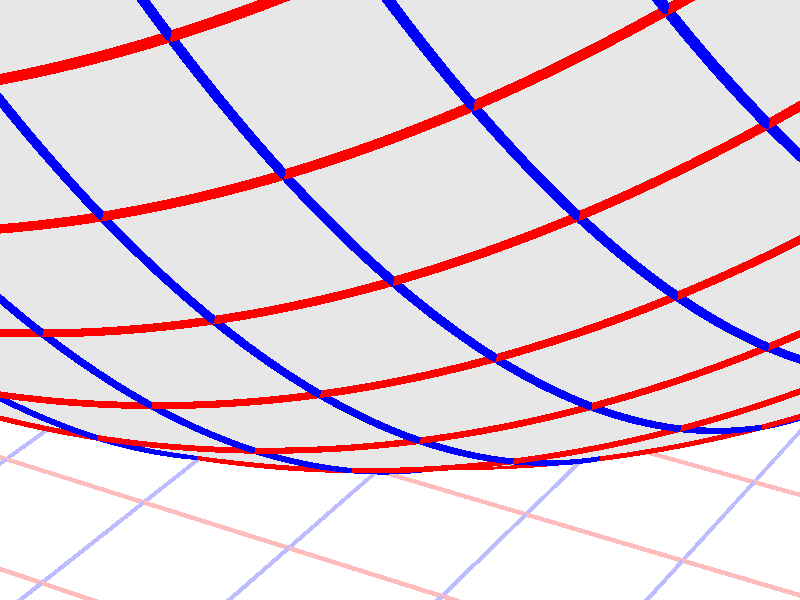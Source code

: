 #version 3.7;
global_settings{assumed_gamma 1.0}
camera{perspective location <16.275953626987476496879026, 9.396926207859083390872001, 6.840402866513374036117057> right <0.133333333333333331482962, -0.230940107675850353485814, -0.000000000000000000000000> up <-0.044429719908903583802662, -0.025651510749425152774217, 0.140953893117886280839102> direction <0.813797681349373802639491, 0.469846310392954158441370, 0.342020143325668712908083> sky <-0.296198132726023855010311, -0.171010071662834328698466, 0.939692620785908427905042> look_at <15.462155945638102139128023, 8.927079897466128954874875, 6.498382723187705600764730>}
light_source{<16.275953626987476496879026, 9.396926207859083390872001, 6.840402866513374036117057> rgb<1.0,1.0,1.0>}
background{rgb<1,1,1>}
union{object{sphere{<0.000000000000000000000000, 0.000000000000000000000000, 10.580024243060634603352810>,10.627178034819532825849819} pigment{rgbft<0.8,0.8,0.8,0.2,0.2>}}object{union{cylinder{<-50.000000000000000000000000, 50.000000000000000000000000, 0.000000000000000000000000>,<-50.000000000000000000000000, -50.000000000000000000000000, 0.000000000000000000000000>,0.010000000000000000208167}cylinder{<-49.000000000000000000000000, 50.000000000000000000000000, 0.000000000000000000000000>,<-49.000000000000000000000000, -50.000000000000000000000000, 0.000000000000000000000000>,0.010000000000000000208167}cylinder{<-48.000000000000000000000000, 50.000000000000000000000000, 0.000000000000000000000000>,<-48.000000000000000000000000, -50.000000000000000000000000, 0.000000000000000000000000>,0.010000000000000000208167}cylinder{<-47.000000000000000000000000, 50.000000000000000000000000, 0.000000000000000000000000>,<-47.000000000000000000000000, -50.000000000000000000000000, 0.000000000000000000000000>,0.010000000000000000208167}cylinder{<-46.000000000000000000000000, 50.000000000000000000000000, 0.000000000000000000000000>,<-46.000000000000000000000000, -50.000000000000000000000000, 0.000000000000000000000000>,0.010000000000000000208167}cylinder{<-45.000000000000000000000000, 50.000000000000000000000000, 0.000000000000000000000000>,<-45.000000000000000000000000, -50.000000000000000000000000, 0.000000000000000000000000>,0.010000000000000000208167}cylinder{<-44.000000000000000000000000, 50.000000000000000000000000, 0.000000000000000000000000>,<-44.000000000000000000000000, -50.000000000000000000000000, 0.000000000000000000000000>,0.010000000000000000208167}cylinder{<-43.000000000000000000000000, 50.000000000000000000000000, 0.000000000000000000000000>,<-43.000000000000000000000000, -50.000000000000000000000000, 0.000000000000000000000000>,0.010000000000000000208167}cylinder{<-42.000000000000000000000000, 50.000000000000000000000000, 0.000000000000000000000000>,<-42.000000000000000000000000, -50.000000000000000000000000, 0.000000000000000000000000>,0.010000000000000000208167}cylinder{<-41.000000000000000000000000, 50.000000000000000000000000, 0.000000000000000000000000>,<-41.000000000000000000000000, -50.000000000000000000000000, 0.000000000000000000000000>,0.010000000000000000208167}cylinder{<-40.000000000000000000000000, 50.000000000000000000000000, 0.000000000000000000000000>,<-40.000000000000000000000000, -50.000000000000000000000000, 0.000000000000000000000000>,0.010000000000000000208167}cylinder{<-39.000000000000000000000000, 50.000000000000000000000000, 0.000000000000000000000000>,<-39.000000000000000000000000, -50.000000000000000000000000, 0.000000000000000000000000>,0.010000000000000000208167}cylinder{<-38.000000000000000000000000, 50.000000000000000000000000, 0.000000000000000000000000>,<-38.000000000000000000000000, -50.000000000000000000000000, 0.000000000000000000000000>,0.010000000000000000208167}cylinder{<-37.000000000000000000000000, 50.000000000000000000000000, 0.000000000000000000000000>,<-37.000000000000000000000000, -50.000000000000000000000000, 0.000000000000000000000000>,0.010000000000000000208167}cylinder{<-36.000000000000000000000000, 50.000000000000000000000000, 0.000000000000000000000000>,<-36.000000000000000000000000, -50.000000000000000000000000, 0.000000000000000000000000>,0.010000000000000000208167}cylinder{<-35.000000000000000000000000, 50.000000000000000000000000, 0.000000000000000000000000>,<-35.000000000000000000000000, -50.000000000000000000000000, 0.000000000000000000000000>,0.010000000000000000208167}cylinder{<-34.000000000000000000000000, 50.000000000000000000000000, 0.000000000000000000000000>,<-34.000000000000000000000000, -50.000000000000000000000000, 0.000000000000000000000000>,0.010000000000000000208167}cylinder{<-33.000000000000000000000000, 50.000000000000000000000000, 0.000000000000000000000000>,<-33.000000000000000000000000, -50.000000000000000000000000, 0.000000000000000000000000>,0.010000000000000000208167}cylinder{<-32.000000000000000000000000, 50.000000000000000000000000, 0.000000000000000000000000>,<-32.000000000000000000000000, -50.000000000000000000000000, 0.000000000000000000000000>,0.010000000000000000208167}cylinder{<-31.000000000000000000000000, 50.000000000000000000000000, 0.000000000000000000000000>,<-31.000000000000000000000000, -50.000000000000000000000000, 0.000000000000000000000000>,0.010000000000000000208167}cylinder{<-30.000000000000000000000000, 50.000000000000000000000000, 0.000000000000000000000000>,<-30.000000000000000000000000, -50.000000000000000000000000, 0.000000000000000000000000>,0.010000000000000000208167}cylinder{<-29.000000000000000000000000, 50.000000000000000000000000, 0.000000000000000000000000>,<-29.000000000000000000000000, -50.000000000000000000000000, 0.000000000000000000000000>,0.010000000000000000208167}cylinder{<-28.000000000000000000000000, 50.000000000000000000000000, 0.000000000000000000000000>,<-28.000000000000000000000000, -50.000000000000000000000000, 0.000000000000000000000000>,0.010000000000000000208167}cylinder{<-27.000000000000000000000000, 50.000000000000000000000000, 0.000000000000000000000000>,<-27.000000000000000000000000, -50.000000000000000000000000, 0.000000000000000000000000>,0.010000000000000000208167}cylinder{<-26.000000000000000000000000, 50.000000000000000000000000, 0.000000000000000000000000>,<-26.000000000000000000000000, -50.000000000000000000000000, 0.000000000000000000000000>,0.010000000000000000208167}cylinder{<-25.000000000000000000000000, 50.000000000000000000000000, 0.000000000000000000000000>,<-25.000000000000000000000000, -50.000000000000000000000000, 0.000000000000000000000000>,0.010000000000000000208167}cylinder{<-24.000000000000000000000000, 50.000000000000000000000000, 0.000000000000000000000000>,<-24.000000000000000000000000, -50.000000000000000000000000, 0.000000000000000000000000>,0.010000000000000000208167}cylinder{<-23.000000000000000000000000, 50.000000000000000000000000, 0.000000000000000000000000>,<-23.000000000000000000000000, -50.000000000000000000000000, 0.000000000000000000000000>,0.010000000000000000208167}cylinder{<-22.000000000000000000000000, 50.000000000000000000000000, 0.000000000000000000000000>,<-22.000000000000000000000000, -50.000000000000000000000000, 0.000000000000000000000000>,0.010000000000000000208167}cylinder{<-21.000000000000000000000000, 50.000000000000000000000000, 0.000000000000000000000000>,<-21.000000000000000000000000, -50.000000000000000000000000, 0.000000000000000000000000>,0.010000000000000000208167}cylinder{<-20.000000000000000000000000, 50.000000000000000000000000, 0.000000000000000000000000>,<-20.000000000000000000000000, -50.000000000000000000000000, 0.000000000000000000000000>,0.010000000000000000208167}cylinder{<-19.000000000000000000000000, 50.000000000000000000000000, 0.000000000000000000000000>,<-19.000000000000000000000000, -50.000000000000000000000000, 0.000000000000000000000000>,0.010000000000000000208167}cylinder{<-18.000000000000000000000000, 50.000000000000000000000000, 0.000000000000000000000000>,<-18.000000000000000000000000, -50.000000000000000000000000, 0.000000000000000000000000>,0.010000000000000000208167}cylinder{<-17.000000000000000000000000, 50.000000000000000000000000, 0.000000000000000000000000>,<-17.000000000000000000000000, -50.000000000000000000000000, 0.000000000000000000000000>,0.010000000000000000208167}cylinder{<-16.000000000000000000000000, 50.000000000000000000000000, 0.000000000000000000000000>,<-16.000000000000000000000000, -50.000000000000000000000000, 0.000000000000000000000000>,0.010000000000000000208167}cylinder{<-15.000000000000000000000000, 50.000000000000000000000000, 0.000000000000000000000000>,<-15.000000000000000000000000, -50.000000000000000000000000, 0.000000000000000000000000>,0.010000000000000000208167}cylinder{<-14.000000000000000000000000, 50.000000000000000000000000, 0.000000000000000000000000>,<-14.000000000000000000000000, -50.000000000000000000000000, 0.000000000000000000000000>,0.010000000000000000208167}cylinder{<-13.000000000000000000000000, 50.000000000000000000000000, 0.000000000000000000000000>,<-13.000000000000000000000000, -50.000000000000000000000000, 0.000000000000000000000000>,0.010000000000000000208167}cylinder{<-12.000000000000000000000000, 50.000000000000000000000000, 0.000000000000000000000000>,<-12.000000000000000000000000, -50.000000000000000000000000, 0.000000000000000000000000>,0.010000000000000000208167}cylinder{<-11.000000000000000000000000, 50.000000000000000000000000, 0.000000000000000000000000>,<-11.000000000000000000000000, -50.000000000000000000000000, 0.000000000000000000000000>,0.010000000000000000208167}cylinder{<-10.000000000000000000000000, 50.000000000000000000000000, 0.000000000000000000000000>,<-10.000000000000000000000000, -50.000000000000000000000000, 0.000000000000000000000000>,0.010000000000000000208167}cylinder{<-9.000000000000000000000000, 50.000000000000000000000000, 0.000000000000000000000000>,<-9.000000000000000000000000, -50.000000000000000000000000, 0.000000000000000000000000>,0.010000000000000000208167}cylinder{<-8.000000000000000000000000, 50.000000000000000000000000, 0.000000000000000000000000>,<-8.000000000000000000000000, -50.000000000000000000000000, 0.000000000000000000000000>,0.010000000000000000208167}cylinder{<-7.000000000000000000000000, 50.000000000000000000000000, 0.000000000000000000000000>,<-7.000000000000000000000000, -50.000000000000000000000000, 0.000000000000000000000000>,0.010000000000000000208167}cylinder{<-6.000000000000000000000000, 50.000000000000000000000000, 0.000000000000000000000000>,<-6.000000000000000000000000, -50.000000000000000000000000, 0.000000000000000000000000>,0.010000000000000000208167}cylinder{<-5.000000000000000000000000, 50.000000000000000000000000, 0.000000000000000000000000>,<-5.000000000000000000000000, -50.000000000000000000000000, 0.000000000000000000000000>,0.010000000000000000208167}cylinder{<-4.000000000000000000000000, 50.000000000000000000000000, 0.000000000000000000000000>,<-4.000000000000000000000000, -50.000000000000000000000000, 0.000000000000000000000000>,0.010000000000000000208167}cylinder{<-3.000000000000000000000000, 50.000000000000000000000000, 0.000000000000000000000000>,<-3.000000000000000000000000, -50.000000000000000000000000, 0.000000000000000000000000>,0.010000000000000000208167}cylinder{<-2.000000000000000000000000, 50.000000000000000000000000, 0.000000000000000000000000>,<-2.000000000000000000000000, -50.000000000000000000000000, 0.000000000000000000000000>,0.010000000000000000208167}cylinder{<-1.000000000000000000000000, 50.000000000000000000000000, 0.000000000000000000000000>,<-1.000000000000000000000000, -50.000000000000000000000000, 0.000000000000000000000000>,0.010000000000000000208167}cylinder{<0.000000000000000000000000, 50.000000000000000000000000, 0.000000000000000000000000>,<0.000000000000000000000000, -50.000000000000000000000000, 0.000000000000000000000000>,0.010000000000000000208167}cylinder{<1.000000000000000000000000, 50.000000000000000000000000, 0.000000000000000000000000>,<1.000000000000000000000000, -50.000000000000000000000000, 0.000000000000000000000000>,0.010000000000000000208167}cylinder{<2.000000000000000000000000, 50.000000000000000000000000, 0.000000000000000000000000>,<2.000000000000000000000000, -50.000000000000000000000000, 0.000000000000000000000000>,0.010000000000000000208167}cylinder{<3.000000000000000000000000, 50.000000000000000000000000, 0.000000000000000000000000>,<3.000000000000000000000000, -50.000000000000000000000000, 0.000000000000000000000000>,0.010000000000000000208167}cylinder{<4.000000000000000000000000, 50.000000000000000000000000, 0.000000000000000000000000>,<4.000000000000000000000000, -50.000000000000000000000000, 0.000000000000000000000000>,0.010000000000000000208167}cylinder{<5.000000000000000000000000, 50.000000000000000000000000, 0.000000000000000000000000>,<5.000000000000000000000000, -50.000000000000000000000000, 0.000000000000000000000000>,0.010000000000000000208167}cylinder{<6.000000000000000000000000, 50.000000000000000000000000, 0.000000000000000000000000>,<6.000000000000000000000000, -50.000000000000000000000000, 0.000000000000000000000000>,0.010000000000000000208167}cylinder{<7.000000000000000000000000, 50.000000000000000000000000, 0.000000000000000000000000>,<7.000000000000000000000000, -50.000000000000000000000000, 0.000000000000000000000000>,0.010000000000000000208167}cylinder{<8.000000000000000000000000, 50.000000000000000000000000, 0.000000000000000000000000>,<8.000000000000000000000000, -50.000000000000000000000000, 0.000000000000000000000000>,0.010000000000000000208167}cylinder{<9.000000000000000000000000, 50.000000000000000000000000, 0.000000000000000000000000>,<9.000000000000000000000000, -50.000000000000000000000000, 0.000000000000000000000000>,0.010000000000000000208167}cylinder{<10.000000000000000000000000, 50.000000000000000000000000, 0.000000000000000000000000>,<10.000000000000000000000000, -50.000000000000000000000000, 0.000000000000000000000000>,0.010000000000000000208167}cylinder{<11.000000000000000000000000, 50.000000000000000000000000, 0.000000000000000000000000>,<11.000000000000000000000000, -50.000000000000000000000000, 0.000000000000000000000000>,0.010000000000000000208167}cylinder{<12.000000000000000000000000, 50.000000000000000000000000, 0.000000000000000000000000>,<12.000000000000000000000000, -50.000000000000000000000000, 0.000000000000000000000000>,0.010000000000000000208167}cylinder{<13.000000000000000000000000, 50.000000000000000000000000, 0.000000000000000000000000>,<13.000000000000000000000000, -50.000000000000000000000000, 0.000000000000000000000000>,0.010000000000000000208167}cylinder{<14.000000000000000000000000, 50.000000000000000000000000, 0.000000000000000000000000>,<14.000000000000000000000000, -50.000000000000000000000000, 0.000000000000000000000000>,0.010000000000000000208167}cylinder{<15.000000000000000000000000, 50.000000000000000000000000, 0.000000000000000000000000>,<15.000000000000000000000000, -50.000000000000000000000000, 0.000000000000000000000000>,0.010000000000000000208167}cylinder{<16.000000000000000000000000, 50.000000000000000000000000, 0.000000000000000000000000>,<16.000000000000000000000000, -50.000000000000000000000000, 0.000000000000000000000000>,0.010000000000000000208167}cylinder{<17.000000000000000000000000, 50.000000000000000000000000, 0.000000000000000000000000>,<17.000000000000000000000000, -50.000000000000000000000000, 0.000000000000000000000000>,0.010000000000000000208167}cylinder{<18.000000000000000000000000, 50.000000000000000000000000, 0.000000000000000000000000>,<18.000000000000000000000000, -50.000000000000000000000000, 0.000000000000000000000000>,0.010000000000000000208167}cylinder{<19.000000000000000000000000, 50.000000000000000000000000, 0.000000000000000000000000>,<19.000000000000000000000000, -50.000000000000000000000000, 0.000000000000000000000000>,0.010000000000000000208167}cylinder{<20.000000000000000000000000, 50.000000000000000000000000, 0.000000000000000000000000>,<20.000000000000000000000000, -50.000000000000000000000000, 0.000000000000000000000000>,0.010000000000000000208167}cylinder{<21.000000000000000000000000, 50.000000000000000000000000, 0.000000000000000000000000>,<21.000000000000000000000000, -50.000000000000000000000000, 0.000000000000000000000000>,0.010000000000000000208167}cylinder{<22.000000000000000000000000, 50.000000000000000000000000, 0.000000000000000000000000>,<22.000000000000000000000000, -50.000000000000000000000000, 0.000000000000000000000000>,0.010000000000000000208167}cylinder{<23.000000000000000000000000, 50.000000000000000000000000, 0.000000000000000000000000>,<23.000000000000000000000000, -50.000000000000000000000000, 0.000000000000000000000000>,0.010000000000000000208167}cylinder{<24.000000000000000000000000, 50.000000000000000000000000, 0.000000000000000000000000>,<24.000000000000000000000000, -50.000000000000000000000000, 0.000000000000000000000000>,0.010000000000000000208167}cylinder{<25.000000000000000000000000, 50.000000000000000000000000, 0.000000000000000000000000>,<25.000000000000000000000000, -50.000000000000000000000000, 0.000000000000000000000000>,0.010000000000000000208167}cylinder{<26.000000000000000000000000, 50.000000000000000000000000, 0.000000000000000000000000>,<26.000000000000000000000000, -50.000000000000000000000000, 0.000000000000000000000000>,0.010000000000000000208167}cylinder{<27.000000000000000000000000, 50.000000000000000000000000, 0.000000000000000000000000>,<27.000000000000000000000000, -50.000000000000000000000000, 0.000000000000000000000000>,0.010000000000000000208167}cylinder{<28.000000000000000000000000, 50.000000000000000000000000, 0.000000000000000000000000>,<28.000000000000000000000000, -50.000000000000000000000000, 0.000000000000000000000000>,0.010000000000000000208167}cylinder{<29.000000000000000000000000, 50.000000000000000000000000, 0.000000000000000000000000>,<29.000000000000000000000000, -50.000000000000000000000000, 0.000000000000000000000000>,0.010000000000000000208167}cylinder{<30.000000000000000000000000, 50.000000000000000000000000, 0.000000000000000000000000>,<30.000000000000000000000000, -50.000000000000000000000000, 0.000000000000000000000000>,0.010000000000000000208167}cylinder{<31.000000000000000000000000, 50.000000000000000000000000, 0.000000000000000000000000>,<31.000000000000000000000000, -50.000000000000000000000000, 0.000000000000000000000000>,0.010000000000000000208167}cylinder{<32.000000000000000000000000, 50.000000000000000000000000, 0.000000000000000000000000>,<32.000000000000000000000000, -50.000000000000000000000000, 0.000000000000000000000000>,0.010000000000000000208167}cylinder{<33.000000000000000000000000, 50.000000000000000000000000, 0.000000000000000000000000>,<33.000000000000000000000000, -50.000000000000000000000000, 0.000000000000000000000000>,0.010000000000000000208167}cylinder{<34.000000000000000000000000, 50.000000000000000000000000, 0.000000000000000000000000>,<34.000000000000000000000000, -50.000000000000000000000000, 0.000000000000000000000000>,0.010000000000000000208167}cylinder{<35.000000000000000000000000, 50.000000000000000000000000, 0.000000000000000000000000>,<35.000000000000000000000000, -50.000000000000000000000000, 0.000000000000000000000000>,0.010000000000000000208167}cylinder{<36.000000000000000000000000, 50.000000000000000000000000, 0.000000000000000000000000>,<36.000000000000000000000000, -50.000000000000000000000000, 0.000000000000000000000000>,0.010000000000000000208167}cylinder{<37.000000000000000000000000, 50.000000000000000000000000, 0.000000000000000000000000>,<37.000000000000000000000000, -50.000000000000000000000000, 0.000000000000000000000000>,0.010000000000000000208167}cylinder{<38.000000000000000000000000, 50.000000000000000000000000, 0.000000000000000000000000>,<38.000000000000000000000000, -50.000000000000000000000000, 0.000000000000000000000000>,0.010000000000000000208167}cylinder{<39.000000000000000000000000, 50.000000000000000000000000, 0.000000000000000000000000>,<39.000000000000000000000000, -50.000000000000000000000000, 0.000000000000000000000000>,0.010000000000000000208167}cylinder{<40.000000000000000000000000, 50.000000000000000000000000, 0.000000000000000000000000>,<40.000000000000000000000000, -50.000000000000000000000000, 0.000000000000000000000000>,0.010000000000000000208167}cylinder{<41.000000000000000000000000, 50.000000000000000000000000, 0.000000000000000000000000>,<41.000000000000000000000000, -50.000000000000000000000000, 0.000000000000000000000000>,0.010000000000000000208167}cylinder{<42.000000000000000000000000, 50.000000000000000000000000, 0.000000000000000000000000>,<42.000000000000000000000000, -50.000000000000000000000000, 0.000000000000000000000000>,0.010000000000000000208167}cylinder{<43.000000000000000000000000, 50.000000000000000000000000, 0.000000000000000000000000>,<43.000000000000000000000000, -50.000000000000000000000000, 0.000000000000000000000000>,0.010000000000000000208167}cylinder{<44.000000000000000000000000, 50.000000000000000000000000, 0.000000000000000000000000>,<44.000000000000000000000000, -50.000000000000000000000000, 0.000000000000000000000000>,0.010000000000000000208167}cylinder{<45.000000000000000000000000, 50.000000000000000000000000, 0.000000000000000000000000>,<45.000000000000000000000000, -50.000000000000000000000000, 0.000000000000000000000000>,0.010000000000000000208167}cylinder{<46.000000000000000000000000, 50.000000000000000000000000, 0.000000000000000000000000>,<46.000000000000000000000000, -50.000000000000000000000000, 0.000000000000000000000000>,0.010000000000000000208167}cylinder{<47.000000000000000000000000, 50.000000000000000000000000, 0.000000000000000000000000>,<47.000000000000000000000000, -50.000000000000000000000000, 0.000000000000000000000000>,0.010000000000000000208167}cylinder{<48.000000000000000000000000, 50.000000000000000000000000, 0.000000000000000000000000>,<48.000000000000000000000000, -50.000000000000000000000000, 0.000000000000000000000000>,0.010000000000000000208167}cylinder{<49.000000000000000000000000, 50.000000000000000000000000, 0.000000000000000000000000>,<49.000000000000000000000000, -50.000000000000000000000000, 0.000000000000000000000000>,0.010000000000000000208167}cylinder{<50.000000000000000000000000, 50.000000000000000000000000, 0.000000000000000000000000>,<50.000000000000000000000000, -50.000000000000000000000000, 0.000000000000000000000000>,0.010000000000000000208167}} pigment{rgb<1.0,0.5,0.5>}}object{union{cylinder{<50.000000000000000000000000, -50.000000000000000000000000, 0.000000000000000000000000>,<-50.000000000000000000000000, -50.000000000000000000000000, 0.000000000000000000000000>,0.010000000000000000208167}cylinder{<50.000000000000000000000000, -49.000000000000000000000000, 0.000000000000000000000000>,<-50.000000000000000000000000, -49.000000000000000000000000, 0.000000000000000000000000>,0.010000000000000000208167}cylinder{<50.000000000000000000000000, -48.000000000000000000000000, 0.000000000000000000000000>,<-50.000000000000000000000000, -48.000000000000000000000000, 0.000000000000000000000000>,0.010000000000000000208167}cylinder{<50.000000000000000000000000, -47.000000000000000000000000, 0.000000000000000000000000>,<-50.000000000000000000000000, -47.000000000000000000000000, 0.000000000000000000000000>,0.010000000000000000208167}cylinder{<50.000000000000000000000000, -46.000000000000000000000000, 0.000000000000000000000000>,<-50.000000000000000000000000, -46.000000000000000000000000, 0.000000000000000000000000>,0.010000000000000000208167}cylinder{<50.000000000000000000000000, -45.000000000000000000000000, 0.000000000000000000000000>,<-50.000000000000000000000000, -45.000000000000000000000000, 0.000000000000000000000000>,0.010000000000000000208167}cylinder{<50.000000000000000000000000, -44.000000000000000000000000, 0.000000000000000000000000>,<-50.000000000000000000000000, -44.000000000000000000000000, 0.000000000000000000000000>,0.010000000000000000208167}cylinder{<50.000000000000000000000000, -43.000000000000000000000000, 0.000000000000000000000000>,<-50.000000000000000000000000, -43.000000000000000000000000, 0.000000000000000000000000>,0.010000000000000000208167}cylinder{<50.000000000000000000000000, -42.000000000000000000000000, 0.000000000000000000000000>,<-50.000000000000000000000000, -42.000000000000000000000000, 0.000000000000000000000000>,0.010000000000000000208167}cylinder{<50.000000000000000000000000, -41.000000000000000000000000, 0.000000000000000000000000>,<-50.000000000000000000000000, -41.000000000000000000000000, 0.000000000000000000000000>,0.010000000000000000208167}cylinder{<50.000000000000000000000000, -40.000000000000000000000000, 0.000000000000000000000000>,<-50.000000000000000000000000, -40.000000000000000000000000, 0.000000000000000000000000>,0.010000000000000000208167}cylinder{<50.000000000000000000000000, -39.000000000000000000000000, 0.000000000000000000000000>,<-50.000000000000000000000000, -39.000000000000000000000000, 0.000000000000000000000000>,0.010000000000000000208167}cylinder{<50.000000000000000000000000, -38.000000000000000000000000, 0.000000000000000000000000>,<-50.000000000000000000000000, -38.000000000000000000000000, 0.000000000000000000000000>,0.010000000000000000208167}cylinder{<50.000000000000000000000000, -37.000000000000000000000000, 0.000000000000000000000000>,<-50.000000000000000000000000, -37.000000000000000000000000, 0.000000000000000000000000>,0.010000000000000000208167}cylinder{<50.000000000000000000000000, -36.000000000000000000000000, 0.000000000000000000000000>,<-50.000000000000000000000000, -36.000000000000000000000000, 0.000000000000000000000000>,0.010000000000000000208167}cylinder{<50.000000000000000000000000, -35.000000000000000000000000, 0.000000000000000000000000>,<-50.000000000000000000000000, -35.000000000000000000000000, 0.000000000000000000000000>,0.010000000000000000208167}cylinder{<50.000000000000000000000000, -34.000000000000000000000000, 0.000000000000000000000000>,<-50.000000000000000000000000, -34.000000000000000000000000, 0.000000000000000000000000>,0.010000000000000000208167}cylinder{<50.000000000000000000000000, -33.000000000000000000000000, 0.000000000000000000000000>,<-50.000000000000000000000000, -33.000000000000000000000000, 0.000000000000000000000000>,0.010000000000000000208167}cylinder{<50.000000000000000000000000, -32.000000000000000000000000, 0.000000000000000000000000>,<-50.000000000000000000000000, -32.000000000000000000000000, 0.000000000000000000000000>,0.010000000000000000208167}cylinder{<50.000000000000000000000000, -31.000000000000000000000000, 0.000000000000000000000000>,<-50.000000000000000000000000, -31.000000000000000000000000, 0.000000000000000000000000>,0.010000000000000000208167}cylinder{<50.000000000000000000000000, -30.000000000000000000000000, 0.000000000000000000000000>,<-50.000000000000000000000000, -30.000000000000000000000000, 0.000000000000000000000000>,0.010000000000000000208167}cylinder{<50.000000000000000000000000, -29.000000000000000000000000, 0.000000000000000000000000>,<-50.000000000000000000000000, -29.000000000000000000000000, 0.000000000000000000000000>,0.010000000000000000208167}cylinder{<50.000000000000000000000000, -28.000000000000000000000000, 0.000000000000000000000000>,<-50.000000000000000000000000, -28.000000000000000000000000, 0.000000000000000000000000>,0.010000000000000000208167}cylinder{<50.000000000000000000000000, -27.000000000000000000000000, 0.000000000000000000000000>,<-50.000000000000000000000000, -27.000000000000000000000000, 0.000000000000000000000000>,0.010000000000000000208167}cylinder{<50.000000000000000000000000, -26.000000000000000000000000, 0.000000000000000000000000>,<-50.000000000000000000000000, -26.000000000000000000000000, 0.000000000000000000000000>,0.010000000000000000208167}cylinder{<50.000000000000000000000000, -25.000000000000000000000000, 0.000000000000000000000000>,<-50.000000000000000000000000, -25.000000000000000000000000, 0.000000000000000000000000>,0.010000000000000000208167}cylinder{<50.000000000000000000000000, -24.000000000000000000000000, 0.000000000000000000000000>,<-50.000000000000000000000000, -24.000000000000000000000000, 0.000000000000000000000000>,0.010000000000000000208167}cylinder{<50.000000000000000000000000, -23.000000000000000000000000, 0.000000000000000000000000>,<-50.000000000000000000000000, -23.000000000000000000000000, 0.000000000000000000000000>,0.010000000000000000208167}cylinder{<50.000000000000000000000000, -22.000000000000000000000000, 0.000000000000000000000000>,<-50.000000000000000000000000, -22.000000000000000000000000, 0.000000000000000000000000>,0.010000000000000000208167}cylinder{<50.000000000000000000000000, -21.000000000000000000000000, 0.000000000000000000000000>,<-50.000000000000000000000000, -21.000000000000000000000000, 0.000000000000000000000000>,0.010000000000000000208167}cylinder{<50.000000000000000000000000, -20.000000000000000000000000, 0.000000000000000000000000>,<-50.000000000000000000000000, -20.000000000000000000000000, 0.000000000000000000000000>,0.010000000000000000208167}cylinder{<50.000000000000000000000000, -19.000000000000000000000000, 0.000000000000000000000000>,<-50.000000000000000000000000, -19.000000000000000000000000, 0.000000000000000000000000>,0.010000000000000000208167}cylinder{<50.000000000000000000000000, -18.000000000000000000000000, 0.000000000000000000000000>,<-50.000000000000000000000000, -18.000000000000000000000000, 0.000000000000000000000000>,0.010000000000000000208167}cylinder{<50.000000000000000000000000, -17.000000000000000000000000, 0.000000000000000000000000>,<-50.000000000000000000000000, -17.000000000000000000000000, 0.000000000000000000000000>,0.010000000000000000208167}cylinder{<50.000000000000000000000000, -16.000000000000000000000000, 0.000000000000000000000000>,<-50.000000000000000000000000, -16.000000000000000000000000, 0.000000000000000000000000>,0.010000000000000000208167}cylinder{<50.000000000000000000000000, -15.000000000000000000000000, 0.000000000000000000000000>,<-50.000000000000000000000000, -15.000000000000000000000000, 0.000000000000000000000000>,0.010000000000000000208167}cylinder{<50.000000000000000000000000, -14.000000000000000000000000, 0.000000000000000000000000>,<-50.000000000000000000000000, -14.000000000000000000000000, 0.000000000000000000000000>,0.010000000000000000208167}cylinder{<50.000000000000000000000000, -13.000000000000000000000000, 0.000000000000000000000000>,<-50.000000000000000000000000, -13.000000000000000000000000, 0.000000000000000000000000>,0.010000000000000000208167}cylinder{<50.000000000000000000000000, -12.000000000000000000000000, 0.000000000000000000000000>,<-50.000000000000000000000000, -12.000000000000000000000000, 0.000000000000000000000000>,0.010000000000000000208167}cylinder{<50.000000000000000000000000, -11.000000000000000000000000, 0.000000000000000000000000>,<-50.000000000000000000000000, -11.000000000000000000000000, 0.000000000000000000000000>,0.010000000000000000208167}cylinder{<50.000000000000000000000000, -10.000000000000000000000000, 0.000000000000000000000000>,<-50.000000000000000000000000, -10.000000000000000000000000, 0.000000000000000000000000>,0.010000000000000000208167}cylinder{<50.000000000000000000000000, -9.000000000000000000000000, 0.000000000000000000000000>,<-50.000000000000000000000000, -9.000000000000000000000000, 0.000000000000000000000000>,0.010000000000000000208167}cylinder{<50.000000000000000000000000, -8.000000000000000000000000, 0.000000000000000000000000>,<-50.000000000000000000000000, -8.000000000000000000000000, 0.000000000000000000000000>,0.010000000000000000208167}cylinder{<50.000000000000000000000000, -7.000000000000000000000000, 0.000000000000000000000000>,<-50.000000000000000000000000, -7.000000000000000000000000, 0.000000000000000000000000>,0.010000000000000000208167}cylinder{<50.000000000000000000000000, -6.000000000000000000000000, 0.000000000000000000000000>,<-50.000000000000000000000000, -6.000000000000000000000000, 0.000000000000000000000000>,0.010000000000000000208167}cylinder{<50.000000000000000000000000, -5.000000000000000000000000, 0.000000000000000000000000>,<-50.000000000000000000000000, -5.000000000000000000000000, 0.000000000000000000000000>,0.010000000000000000208167}cylinder{<50.000000000000000000000000, -4.000000000000000000000000, 0.000000000000000000000000>,<-50.000000000000000000000000, -4.000000000000000000000000, 0.000000000000000000000000>,0.010000000000000000208167}cylinder{<50.000000000000000000000000, -3.000000000000000000000000, 0.000000000000000000000000>,<-50.000000000000000000000000, -3.000000000000000000000000, 0.000000000000000000000000>,0.010000000000000000208167}cylinder{<50.000000000000000000000000, -2.000000000000000000000000, 0.000000000000000000000000>,<-50.000000000000000000000000, -2.000000000000000000000000, 0.000000000000000000000000>,0.010000000000000000208167}cylinder{<50.000000000000000000000000, -1.000000000000000000000000, 0.000000000000000000000000>,<-50.000000000000000000000000, -1.000000000000000000000000, 0.000000000000000000000000>,0.010000000000000000208167}cylinder{<50.000000000000000000000000, 0.000000000000000000000000, 0.000000000000000000000000>,<-50.000000000000000000000000, 0.000000000000000000000000, 0.000000000000000000000000>,0.010000000000000000208167}cylinder{<50.000000000000000000000000, 1.000000000000000000000000, 0.000000000000000000000000>,<-50.000000000000000000000000, 1.000000000000000000000000, 0.000000000000000000000000>,0.010000000000000000208167}cylinder{<50.000000000000000000000000, 2.000000000000000000000000, 0.000000000000000000000000>,<-50.000000000000000000000000, 2.000000000000000000000000, 0.000000000000000000000000>,0.010000000000000000208167}cylinder{<50.000000000000000000000000, 3.000000000000000000000000, 0.000000000000000000000000>,<-50.000000000000000000000000, 3.000000000000000000000000, 0.000000000000000000000000>,0.010000000000000000208167}cylinder{<50.000000000000000000000000, 4.000000000000000000000000, 0.000000000000000000000000>,<-50.000000000000000000000000, 4.000000000000000000000000, 0.000000000000000000000000>,0.010000000000000000208167}cylinder{<50.000000000000000000000000, 5.000000000000000000000000, 0.000000000000000000000000>,<-50.000000000000000000000000, 5.000000000000000000000000, 0.000000000000000000000000>,0.010000000000000000208167}cylinder{<50.000000000000000000000000, 6.000000000000000000000000, 0.000000000000000000000000>,<-50.000000000000000000000000, 6.000000000000000000000000, 0.000000000000000000000000>,0.010000000000000000208167}cylinder{<50.000000000000000000000000, 7.000000000000000000000000, 0.000000000000000000000000>,<-50.000000000000000000000000, 7.000000000000000000000000, 0.000000000000000000000000>,0.010000000000000000208167}cylinder{<50.000000000000000000000000, 8.000000000000000000000000, 0.000000000000000000000000>,<-50.000000000000000000000000, 8.000000000000000000000000, 0.000000000000000000000000>,0.010000000000000000208167}cylinder{<50.000000000000000000000000, 9.000000000000000000000000, 0.000000000000000000000000>,<-50.000000000000000000000000, 9.000000000000000000000000, 0.000000000000000000000000>,0.010000000000000000208167}cylinder{<50.000000000000000000000000, 10.000000000000000000000000, 0.000000000000000000000000>,<-50.000000000000000000000000, 10.000000000000000000000000, 0.000000000000000000000000>,0.010000000000000000208167}cylinder{<50.000000000000000000000000, 11.000000000000000000000000, 0.000000000000000000000000>,<-50.000000000000000000000000, 11.000000000000000000000000, 0.000000000000000000000000>,0.010000000000000000208167}cylinder{<50.000000000000000000000000, 12.000000000000000000000000, 0.000000000000000000000000>,<-50.000000000000000000000000, 12.000000000000000000000000, 0.000000000000000000000000>,0.010000000000000000208167}cylinder{<50.000000000000000000000000, 13.000000000000000000000000, 0.000000000000000000000000>,<-50.000000000000000000000000, 13.000000000000000000000000, 0.000000000000000000000000>,0.010000000000000000208167}cylinder{<50.000000000000000000000000, 14.000000000000000000000000, 0.000000000000000000000000>,<-50.000000000000000000000000, 14.000000000000000000000000, 0.000000000000000000000000>,0.010000000000000000208167}cylinder{<50.000000000000000000000000, 15.000000000000000000000000, 0.000000000000000000000000>,<-50.000000000000000000000000, 15.000000000000000000000000, 0.000000000000000000000000>,0.010000000000000000208167}cylinder{<50.000000000000000000000000, 16.000000000000000000000000, 0.000000000000000000000000>,<-50.000000000000000000000000, 16.000000000000000000000000, 0.000000000000000000000000>,0.010000000000000000208167}cylinder{<50.000000000000000000000000, 17.000000000000000000000000, 0.000000000000000000000000>,<-50.000000000000000000000000, 17.000000000000000000000000, 0.000000000000000000000000>,0.010000000000000000208167}cylinder{<50.000000000000000000000000, 18.000000000000000000000000, 0.000000000000000000000000>,<-50.000000000000000000000000, 18.000000000000000000000000, 0.000000000000000000000000>,0.010000000000000000208167}cylinder{<50.000000000000000000000000, 19.000000000000000000000000, 0.000000000000000000000000>,<-50.000000000000000000000000, 19.000000000000000000000000, 0.000000000000000000000000>,0.010000000000000000208167}cylinder{<50.000000000000000000000000, 20.000000000000000000000000, 0.000000000000000000000000>,<-50.000000000000000000000000, 20.000000000000000000000000, 0.000000000000000000000000>,0.010000000000000000208167}cylinder{<50.000000000000000000000000, 21.000000000000000000000000, 0.000000000000000000000000>,<-50.000000000000000000000000, 21.000000000000000000000000, 0.000000000000000000000000>,0.010000000000000000208167}cylinder{<50.000000000000000000000000, 22.000000000000000000000000, 0.000000000000000000000000>,<-50.000000000000000000000000, 22.000000000000000000000000, 0.000000000000000000000000>,0.010000000000000000208167}cylinder{<50.000000000000000000000000, 23.000000000000000000000000, 0.000000000000000000000000>,<-50.000000000000000000000000, 23.000000000000000000000000, 0.000000000000000000000000>,0.010000000000000000208167}cylinder{<50.000000000000000000000000, 24.000000000000000000000000, 0.000000000000000000000000>,<-50.000000000000000000000000, 24.000000000000000000000000, 0.000000000000000000000000>,0.010000000000000000208167}cylinder{<50.000000000000000000000000, 25.000000000000000000000000, 0.000000000000000000000000>,<-50.000000000000000000000000, 25.000000000000000000000000, 0.000000000000000000000000>,0.010000000000000000208167}cylinder{<50.000000000000000000000000, 26.000000000000000000000000, 0.000000000000000000000000>,<-50.000000000000000000000000, 26.000000000000000000000000, 0.000000000000000000000000>,0.010000000000000000208167}cylinder{<50.000000000000000000000000, 27.000000000000000000000000, 0.000000000000000000000000>,<-50.000000000000000000000000, 27.000000000000000000000000, 0.000000000000000000000000>,0.010000000000000000208167}cylinder{<50.000000000000000000000000, 28.000000000000000000000000, 0.000000000000000000000000>,<-50.000000000000000000000000, 28.000000000000000000000000, 0.000000000000000000000000>,0.010000000000000000208167}cylinder{<50.000000000000000000000000, 29.000000000000000000000000, 0.000000000000000000000000>,<-50.000000000000000000000000, 29.000000000000000000000000, 0.000000000000000000000000>,0.010000000000000000208167}cylinder{<50.000000000000000000000000, 30.000000000000000000000000, 0.000000000000000000000000>,<-50.000000000000000000000000, 30.000000000000000000000000, 0.000000000000000000000000>,0.010000000000000000208167}cylinder{<50.000000000000000000000000, 31.000000000000000000000000, 0.000000000000000000000000>,<-50.000000000000000000000000, 31.000000000000000000000000, 0.000000000000000000000000>,0.010000000000000000208167}cylinder{<50.000000000000000000000000, 32.000000000000000000000000, 0.000000000000000000000000>,<-50.000000000000000000000000, 32.000000000000000000000000, 0.000000000000000000000000>,0.010000000000000000208167}cylinder{<50.000000000000000000000000, 33.000000000000000000000000, 0.000000000000000000000000>,<-50.000000000000000000000000, 33.000000000000000000000000, 0.000000000000000000000000>,0.010000000000000000208167}cylinder{<50.000000000000000000000000, 34.000000000000000000000000, 0.000000000000000000000000>,<-50.000000000000000000000000, 34.000000000000000000000000, 0.000000000000000000000000>,0.010000000000000000208167}cylinder{<50.000000000000000000000000, 35.000000000000000000000000, 0.000000000000000000000000>,<-50.000000000000000000000000, 35.000000000000000000000000, 0.000000000000000000000000>,0.010000000000000000208167}cylinder{<50.000000000000000000000000, 36.000000000000000000000000, 0.000000000000000000000000>,<-50.000000000000000000000000, 36.000000000000000000000000, 0.000000000000000000000000>,0.010000000000000000208167}cylinder{<50.000000000000000000000000, 37.000000000000000000000000, 0.000000000000000000000000>,<-50.000000000000000000000000, 37.000000000000000000000000, 0.000000000000000000000000>,0.010000000000000000208167}cylinder{<50.000000000000000000000000, 38.000000000000000000000000, 0.000000000000000000000000>,<-50.000000000000000000000000, 38.000000000000000000000000, 0.000000000000000000000000>,0.010000000000000000208167}cylinder{<50.000000000000000000000000, 39.000000000000000000000000, 0.000000000000000000000000>,<-50.000000000000000000000000, 39.000000000000000000000000, 0.000000000000000000000000>,0.010000000000000000208167}cylinder{<50.000000000000000000000000, 40.000000000000000000000000, 0.000000000000000000000000>,<-50.000000000000000000000000, 40.000000000000000000000000, 0.000000000000000000000000>,0.010000000000000000208167}cylinder{<50.000000000000000000000000, 41.000000000000000000000000, 0.000000000000000000000000>,<-50.000000000000000000000000, 41.000000000000000000000000, 0.000000000000000000000000>,0.010000000000000000208167}cylinder{<50.000000000000000000000000, 42.000000000000000000000000, 0.000000000000000000000000>,<-50.000000000000000000000000, 42.000000000000000000000000, 0.000000000000000000000000>,0.010000000000000000208167}cylinder{<50.000000000000000000000000, 43.000000000000000000000000, 0.000000000000000000000000>,<-50.000000000000000000000000, 43.000000000000000000000000, 0.000000000000000000000000>,0.010000000000000000208167}cylinder{<50.000000000000000000000000, 44.000000000000000000000000, 0.000000000000000000000000>,<-50.000000000000000000000000, 44.000000000000000000000000, 0.000000000000000000000000>,0.010000000000000000208167}cylinder{<50.000000000000000000000000, 45.000000000000000000000000, 0.000000000000000000000000>,<-50.000000000000000000000000, 45.000000000000000000000000, 0.000000000000000000000000>,0.010000000000000000208167}cylinder{<50.000000000000000000000000, 46.000000000000000000000000, 0.000000000000000000000000>,<-50.000000000000000000000000, 46.000000000000000000000000, 0.000000000000000000000000>,0.010000000000000000208167}cylinder{<50.000000000000000000000000, 47.000000000000000000000000, 0.000000000000000000000000>,<-50.000000000000000000000000, 47.000000000000000000000000, 0.000000000000000000000000>,0.010000000000000000208167}cylinder{<50.000000000000000000000000, 48.000000000000000000000000, 0.000000000000000000000000>,<-50.000000000000000000000000, 48.000000000000000000000000, 0.000000000000000000000000>,0.010000000000000000208167}cylinder{<50.000000000000000000000000, 49.000000000000000000000000, 0.000000000000000000000000>,<-50.000000000000000000000000, 49.000000000000000000000000, 0.000000000000000000000000>,0.010000000000000000208167}cylinder{<50.000000000000000000000000, 50.000000000000000000000000, 0.000000000000000000000000>,<-50.000000000000000000000000, 50.000000000000000000000000, 0.000000000000000000000000>,0.010000000000000000208167}} pigment{rgb<0.5,0.5,1.0>}}sphere{<0.000000000000000000000000, 0.000000000000000000000000, 21.207202277880167429202629>,0.050000000000000002775558}object{union{object{torus{4.149627056496240307126300,0.020000000000000000416334} matrix <0.920614341164504690340209, -0.000000000000000000000000, 0.390473091060376864547266, 0.390473091060376864547266, 0.000000000000000000000000, -0.920614341164504690340209, 0.000000000000000000000000, 1.000000000000000000000000, 0.000000000000000000000000, -3.820206178702005850311707, 0.000000000000000000000000, 19.586884574378906620495400>}object{torus{4.221065747369424414614514,0.020000000000000000416334} matrix <0.917734084758146440030657, -0.000000000000000000000000, 0.397195354546257539674059, 0.397195354546257539674059, 0.000000000000000000000000, -0.917734084758146440030657, 0.000000000000000000000000, 1.000000000000000000000000, 0.000000000000000000000000, -3.873815910360320469152384, 0.000000000000000000000000, 19.530614571788770916782596>}object{torus{4.294765348874953758695483,0.020000000000000000416334} matrix <0.914701397871332200217864, -0.000000000000000000000000, 0.404130366011056896269338, 0.404130366011056896269338, 0.000000000000000000000000, -0.914701397871332200217864, 0.000000000000000000000000, 1.000000000000000000000000, 0.000000000000000000000000, -3.928427868143411494372685, 0.000000000000000000000000, 19.471557185509446696869418>}object{torus{4.370820355441770388438272,0.020000000000000000416334} matrix <0.911505891074536611640156, -0.000000000000000000000000, 0.411287017223270656707257, 0.411287017223270656707257, 0.000000000000000000000000, -0.911505891074536611640156, 0.000000000000000000000000, 1.000000000000000000000000, 0.000000000000000000000000, -3.984028502813923289238573, 0.000000000000000000000000, 19.409540611070138282912012>}object{torus{4.449329336864465744838526,0.020000000000000000416334} matrix <0.908136329623450255787986, -0.000000000000000000000000, 0.418674583439272607332526, 0.418674583439272607332526, 0.000000000000000000000000, -0.908136329623450255787986, 0.000000000000000000000000, 1.000000000000000000000000, 0.000000000000000000000000, -4.040597613266041499002768, 0.000000000000000000000000, 19.344381171182302381339468>}object{torus{4.530395004364923927653308,0.020000000000000000416334} matrix <0.904580556236872945774508, -0.000000000000000000000000, 0.426302729616160946957137, 0.426302729616160946957137, 0.000000000000000000000000, -0.904580556236872945774508, 0.000000000000000000000000, 1.000000000000000000000000, 0.000000000000000000000000, -4.098107233019824491293548, 0.000000000000000000000000, 19.275882521274898095953176>}object{torus{4.614124247840684311938730,0.020000000000000000416334} matrix <0.900825406486574498110542, -0.000000000000000000000000, 0.434181513918197814483335, 0.434181513918197814483335, 0.000000000000000000000000, -0.900825406486574498110542, 0.000000000000000000000000, 1.000000000000000000000000, 0.000000000000000000000000, -4.156520351136634872091236, 0.000000000000000000000000, 19.203834826546184899598302>}object{torus{4.700628136177432914166729,0.020000000000000000416334} matrix <0.896856616155975117088417, -0.000000000000000000000000, 0.442321387745668759272633, 0.442321387745668759272633, 0.000000000000000000000000, -0.896856616155975117088417, 0.000000000000000000000000, 1.000000000000000000000000, 0.000000000000000000000000, -4.215789444030094479387571, 0.000000000000000000000000, 19.128013917401844423693547>}object{torus{4.790021870951925997417220,0.020000000000000000416334} matrix <0.892658719888227869532216, -0.000000000000000000000000, 0.450733191375463804195789, 0.450733191375463804195789, 0.000000000000000000000000, -0.892658719888227869532216, 0.000000000000000000000000, 1.000000000000000000000000, 0.000000000000000000000000, -4.275854791559949852342015, 0.000000000000000000000000, 19.048180433225287089271660>}object{torus{4.882424681535654009678638,0.020000000000000000416334} matrix <0.888214940434170707739270, -0.000000000000000000000000, 0.459428144098206814316399, 0.459428144098206814316399, 0.000000000000000000000000, -0.888214940434170707739270, 0.000000000000000000000000, 1.000000000000000000000000, 0.000000000000000000000000, -4.336642547688116522408563, 0.000000000000000000000000, 18.964078967741450298944983>}object{torus{4.977959647757189465266947,0.020000000000000000416334} matrix <0.883507067804193857440964, -0.000000000000000000000000, 0.468417827521579122063144, 0.468417827521579122063144, 0.000000000000000000000000, -0.883507067804193857440964, 0.000000000000000000000000, 1.000000000000000000000000, 0.000000000000000000000000, -4.398062532032956717387151, 0.000000000000000000000000, 18.875437234189973878528690>}object{torus{5.076753432859288928113983,0.020000000000000000416334} matrix <0.878515327643604293506030, -0.000000000000000000000000, 0.477714160450839753213614, 0.477714160450839753213614, 0.000000000000000000000000, -0.878515327643604293506030, 0.000000000000000000000000, 1.000000000000000000000000, 0.000000000000000000000000, -4.460005705437938061663772, 0.000000000000000000000000, 18.781965273890630641062671>}object{torus{5.178935906779806863653448,0.020000000000000000416334} matrix <0.873218238207252084315257, -0.000000000000000000000000, 0.487329363431163176123562, 0.487329363431163176123562, 0.000000000000000000000000, -0.873218238207252084315257, 0.000000000000000000000000, 1.000000000000000000000000, 0.000000000000000000000000, -4.522341288307347717534412, 0.000000000000000000000000, 18.683354739176493808372470>}object{torus{5.284639635472066387933410,0.020000000000000000416334} matrix <0.867592455381174465500749, -0.000000000000000000000000, 0.497275910703167844939543, 0.497275910703167844939543, 0.000000000000000000000000, -0.867592455381174465500749, 0.000000000000000000000000, 1.000000000000000000000000, 0.000000000000000000000000, -4.584913477142817939125052, 0.000000000000000000000000, 18.579278290408630880392593>}object{torus{5.393999207855075361806030,0.020000000000000000416334} matrix <0.861612605360532857190492, -0.000000000000000000000000, 0.507566466863045295809798, 0.507566466863045295809798, 0.000000000000000000000000, -0.861612605360532857190492, 0.000000000000000000000000, 1.000000000000000000000000, 0.000000000000000000000000, -4.647537710792937204473674, 0.000000000000000000000000, 18.469389157691498581925771>}object{torus{5.507150366601518243214741,0.020000000000000000416334} matrix <0.855251104783145699173019, -0.000000000000000000000000, 0.518213805072007538399248, 0.518213805072007538399248, 0.000000000000000000000000, -0.855251104783145699173019, 0.000000000000000000000000, 1.000000000000000000000000, 0.000000000000000000000000, -4.709996435242064016790664, 0.000000000000000000000000, 18.353320931301801977042487>}object{torus{5.624228903163897896888557,0.020000000000000000416334} matrix <0.848477968431386786463122, -0.000000000000000000000000, 0.529230703083775178008352, 0.529230703083775178008352, 0.000000000000000000000000, -0.848477968431386786463122, 0.000000000000000000000000, 1.000000000000000000000000, 0.000000000000000000000000, -4.772034313750067369142016, 0.000000000000000000000000, 18.230687661154313161659957>}object{torus{5.745369270660864557953573,0.020000000000000000416334} matrix <0.841260605046204257284614, -0.000000000000000000000000, 0.540629812715960444968744, 0.540629812715960444968744, 0.000000000000000000000000, -0.841260605046204257284614, 0.000000000000000000000000, 1.000000000000000000000000, 0.000000000000000000000000, -4.833352828854926563906247, 0.000000000000000000000000, 18.101084365096053119259523>}object{torus{5.870702860779013043668328,0.020000000000000000416334} matrix <0.833563602359294053556482, -0.000000000000000000000000, 0.552423497709680133560539, 0.552423497709680133560539, 0.000000000000000000000000, -0.833563602359294053556482, 0.000000000000000000000000, 1.000000000000000000000000, 0.000000000000000000000000, -4.893604225010921737748504, 0.000000000000000000000000, 17.964088069512840206698456>}object{torus{6.000355882493703774116511,0.020000000000000000416334} matrix <0.825348503233462316153179, -0.000000000000000000000000, 0.564623634123018081076850, 0.564623634123018081076850, 0.000000000000000000000000, -0.825348503233462316153179, 0.000000000000000000000000, 1.000000000000000000000000, 0.000000000000000000000000, -4.952384746483338595623991, 0.000000000000000000000000, 17.819259533476000001428474>}object{torus{6.134446771601950842978113,0.020000000000000000416334} matrix <0.816573575815888297313450, -0.000000000000000000000000, 0.577241366569699154709383, 0.577241366569699154709383, 0.000000000000000000000000, -0.816573575815888297313450, 0.000000000000000000000000, 1.000000000000000000000000, 0.000000000000000000000000, -5.009227135936408892291638, 0.000000000000000000000000, 17.666145840291850532821627>}object{torus{6.273083050569413288144460,0.020000000000000000416334} matrix <0.807193581929601666757890, -0.000000000000000000000000, 0.590286812737384036786636, 0.590286812737384036786636, 0.000000000000000000000000, -0.807193581929601666757890, 0.000000000000000000000000, 1.000000000000000000000000, 0.000000000000000000000000, -5.063592377327086779814636, 0.000000000000000000000000, 17.504284077924776141799157>}object{torus{6.416357548973927293900488,0.020000000000000000416334} matrix <0.797159549624490426644741, -0.000000000000000000000000, 0.603768707737060261742101, 0.603768707737060261742101, 0.000000000000000000000000, -0.797159549624490426644741, 0.000000000000000000000000, 1.000000000000000000000000, 0.000000000000000000000000, -5.114860693969909277711849, 0.000000000000000000000000, 17.333206372160837815954437>}object{torus{6.564343886056652976890291,0.020000000000000000416334} matrix <0.786418557947981544664628, -0.000000000000000000000000, 0.617693979017941652287504, 0.617693979017941652287504, 0.000000000000000000000000, -0.786418557947981544664628, 0.000000000000000000000000, 1.000000000000000000000000, 0.000000000000000000000000, -5.162321852751886375187951, 0.000000000000000000000000, 17.152446583257702883429374>}object{torus{6.717091109731156528539486,0.020000000000000000416334} matrix <0.774913544665935205557616, -0.000000000000000000000000, 0.632067241908070842626444, 0.632067241908070842626444, 0.000000000000000000000000, -0.774913544665935205557616, 0.000000000000000000000000, 1.000000000000000000000000, 0.000000000000000000000000, -5.205164881688818745431035, 0.000000000000000000000000, 16.961549026508500048748829>}object{torus{6.874617382141664734263031,0.020000000000000000416334} matrix <0.762583150949185939460051, -0.000000000000000000000000, 0.646890205435521559174106, 0.646890205435521559174106, 0.000000000000000000000000, -0.762583150949185939460051, 0.000000000000000000000000, 1.000000000000000000000000, 0.000000000000000000000000, -5.242467384846325018088464, 0.000000000000000000000000, 16.760079627255208833958022>}object{torus{7.036902602523932515055094,0.020000000000000000416334} matrix <0.749361620990763643845867, -0.000000000000000000000000, 0.662160978151155599213951, 0.662160978151155599213951, 0.000000000000000000000000, -0.749361620990763643845867, 0.000000000000000000000000, 1.000000000000000000000000, 0.000000000000000000000000, -5.273184740980322970926863, 0.000000000000000000000000, 16.547639967438652064402049>}object{torus{7.203879865839306617658622,0.020000000000000000416334} matrix <0.735178779215910238598042, -0.000000000000000000000000, 0.677873264401690267533240, 0.677873264401690267533240, 0.000000000000000000000000, -0.735178779215910238598042, 0.000000000000000000000000, 1.000000000000000000000000, 0.000000000000000000000000, -5.296139605388422211262878, 0.000000000000000000000000, 16.323884716865251220951905>}object{torus{7.375425674365319927971996,0.020000000000000000416334} matrix <0.719960113149510916308316, -0.000000000000000000000000, 0.694015443253061525830105, 0.694015443253061525830105, 0.000000000000000000000000, -0.719960113149510916308316, 0.000000000000000000000000, 1.000000000000000000000000, 0.000000000000000000000000, -5.310012303040633874218202, 0.000000000000000000000000, 16.088542959306803226127158>}object{torus{7.551348852553945611987274,0.020000000000000000416334} matrix <0.703626996050663366943922, -0.000000000000000000000000, 0.710569525401082646709483, 0.710569525401082646709483, 0.000000000000000000000000, -0.703626996050663366943922, 0.000000000000000000000000, 1.000000000000000000000000, 0.000000000000000000000000, -5.313332909253603908439345, 0.000000000000000000000000, 15.841443907581101768755616>}object{torus{7.731378168813369811118719,0.020000000000000000416334} matrix <0.686097089908714652395361, -0.000000000000000000000000, 0.727509988397955442707143, 0.727509988397955442707143, 0.000000000000000000000000, -0.686097089908714652395361, 0.000000000000000000000000, 1.000000000000000000000000, 0.000000000000000000000000, -5.304476062608046937896233, 0.000000000000000000000000, 15.582547435984652750562418>}object{torus{7.915148746399606416446204,0.020000000000000000416334} matrix <0.667284975899098298235401, -0.000000000000000000000000, 0.744802497941125296598841, 0.744802497941125296598841, 0.000000000000000000000000, -0.667284975899098298235401, 0.000000000000000000000000, 1.000000000000000000000000, 0.000000000000000000000000, -5.281659840477947120973568, 0.000000000000000000000000, 15.311979719986986481217173>}object{torus{8.102187456228977069372377,0.020000000000000000416334} matrix <0.647103065302512048262429, -0.000000000000000000000000, 0.762402533361539180845057, 0.762402533361539180845057, 0.000000000000000000000000, -0.647103065302512048262429, 0.000000000000000000000000, 1.000000000000000000000000, 0.000000000000000000000000, -5.242950338583183267360255, 0.000000000000000000000000, 15.030074035479318084185252>}object{torus{8.291897632331938439165242,0.020000000000000000416334} matrix <0.625462848210511346280782, -0.000000000000000000000000, 0.780253949370584676259455, 0.780253949370584676259455, 0.000000000000000000000000, -0.625462848210511346280782, 0.000000000000000000000000, 1.000000000000000000000000, 0.000000000000000000000000, -5.186273910188895719386437, 0.000000000000000000000000, 14.737416402476538834775965>}object{torus{8.483543640207725999857757,0.020000000000000000416334} matrix <0.602276538704186514827654, -0.000000000000000000000000, 0.798287523970220069813308, 0.798287523970220069813308, 0.000000000000000000000000, -0.602276538704186514827654, 0.000000000000000000000000, 1.000000000000000000000000, 0.000000000000000000000000, -5.109439299569275227952403, 0.000000000000000000000000, 14.434895230848463043571428>}object{torus{8.676236060415474682372405,0.020000000000000000416334} matrix <0.577459171809343030368211, -0.000000000000000000000000, 0.816419564251903540075261, 0.816419564251903540075261, 0.000000000000000000000000, -0.577459171809343030368211, 0.000000000000000000000000, 1.000000000000000000000000, 0.000000000000000000000000, -5.010172089869098677183956, 0.000000000000000000000000, 14.123753414090698399263601>}object{torus{8.868918518512906246087368,0.020000000000000000416334} matrix <0.550931197171785513866382, -0.000000000000000000000000, 0.834550667115462330158948, 0.834550667115462330158948, 0.000000000000000000000000, -0.550931197171785513866382, 0.000000000000000000000000, 1.000000000000000000000000, 0.000000000000000000000000, -4.886163897023562796562146, 0.000000000000000000000000, 13.805640411661299182810581>}object{torus{9.060357483681938717268167,0.020000000000000000416334} matrix <0.522621594595464533661300, -0.000000000000000000000000, 0.852564759336494115693483, 0.852564759336494115693483, 0.000000000000000000000000, -0.522621594595464533661300, 0.000000000000000000000000, 1.000000000000000000000000, 0.000000000000000000000000, -4.735138475726744289318049, 0.000000000000000000000000, 13.482660780302181180445587>}object{torus{9.249136644596916312366375,0.020000000000000000416334} matrix <0.492471504883025101850791, -0.000000000000000000000000, 0.870328568345454800514460, 0.870328568345454800514460, 0.000000000000000000000000, -0.492471504883025101850791, 0.000000000000000000000000, 1.000000000000000000000000, 0.000000000000000000000000, -4.554936242232753507153120, 0.000000000000000000000000, 13.157414423556247129454277>}object{torus{9.433657709493209253537316,0.020000000000000000416334} matrix <0.460438323956517958635004, -0.000000000000000000000000, 0.887691697512212329890247, 0.887691697512212329890247, 0.000000000000000000000000, -0.460438323956517958635004, 0.000000000000000000000000, 1.000000000000000000000000, 0.000000000000000000000000, -4.343617544539061903208221, 0.000000000000000000000000, 12.833022651990875218075416>}object{torus{9.612149608599585448587277,0.020000000000000000416334} matrix <0.426500148500654152616818, -0.000000000000000000000000, 0.904487492079862787086597, 0.904487492079862787086597, 0.000000000000000000000000, -0.426500148500654152616818, 0.000000000000000000000000, 1.000000000000000000000000, 0.000000000000000000000000, -4.099583235478268861129436, 0.000000000000000000000000, 12.513133184900032901509803>}object{torus{9.782688028254607814915289,0.020000000000000000416334} matrix <0.390660389196151758284259, -0.000000000000000000000000, 0.920534877293148201538031, 0.920534877293148201538031, 0.000000000000000000000000, -0.390660389196151758284259, 0.000000000000000000000000, 1.000000000000000000000000, 0.000000000000000000000000, -3.821708712502910554320579, 0.000000000000000000000000, 12.201896754192972593955346>}object{torus{9.943226898819656156547353,0.020000000000000000416334} matrix <0.352952288227216470772873, -0.000000000000000000000000, 0.935641321359404365409773, 0.935641321359404365409773, 0.000000000000000000000000, -0.352952288227216470772873, 0.000000000000000000000000, 1.000000000000000000000000, 0.000000000000000000000000, -3.509484686301246991746439, 0.000000000000000000000000, 11.903908323691210213723934>}object{torus{10.091642825506069058860703,0.020000000000000000416334} matrix <0.313443000501137436497601, -0.000000000000000000000000, 0.949607016316141305800613, 0.949607016316141305800613, 0.000000000000000000000000, -0.313443000501137436497601, 0.000000000000000000000000, 1.000000000000000000000000, 0.000000000000000000000000, -3.163154807211443930725636, 0.000000000000000000000000, 11.624107444624133478328076>}object{torus{10.225792458055831701813077,0.020000000000000000416334} matrix <0.272236836471743792742473, -0.000000000000000000000000, 0.962230276424441588467573, 0.962230276424441588467573, 0.000000000000000000000000, -0.272236836471743792742473, 0.000000000000000000000000, 1.000000000000000000000000, 0.000000000000000000000000, -2.783837389198124956379843, 0.000000000000000000000000, 11.367635174305634748748162>}object{torus{10.343581467270011486903059,0.020000000000000000416334} matrix <0.229477235137518331686834, -0.000000000000000000000000, 0.973314028745933645936361, 0.973314028745933645936361, 0.000000000000000000000000, -0.229477235137518331686834, 0.000000000000000000000000, 1.000000000000000000000000, 0.000000000000000000000000, -2.373616476528844554394482, 0.000000000000000000000000, 11.139649328308754760996635>}object{torus{10.443042240939728770854344,0.020000000000000000416334} matrix <0.185347055462984078300082, -0.000000000000000000000000, 0.982673124203161330036949, 0.982673124203161330036949, 0.000000000000000000000000, -0.185347055462984078300082, 0.000000000000000000000000, 1.000000000000000000000000, 0.000000000000000000000000, -1.935587129433334219186236, 0.000000000000000000000000, 10.945105332791033703188077>}object{torus{10.522415827436256918758772,0.020000000000000000416334} matrix <0.140066855877022694576439, -0.000000000000000000000000, 0.990142048336866475999329, 0.990142048336866475999329, 0.000000000000000000000000, -0.140066855877022694576439, 0.000000000000000000000000, 1.000000000000000000000000, 0.000000000000000000000000, -1.473841701179687602163426, 0.000000000000000000000000, 10.788515917049135595107145>}object{torus{10.580232315094534101262980,0.020000000000000000416334} matrix <0.093890978341030009723944, -0.000000000000000000000000, 0.995582484873134054836896, 0.995582484873134054836896, 0.000000000000000000000000, -0.093890978341030009723944, 0.000000000000000000000000, 1.000000000000000000000000, 0.000000000000000000000000, -0.993388363139627084130723, 0.000000000000000000000000, 10.673708299082743877761459>}object{torus{10.615383041310144207614030,0.020000000000000000416334} matrix <0.047101456259683413541062, -0.000000000000000000000000, 0.998890110481737369951816, 0.998890110481737369951816, 0.000000000000000000000000, -0.047101456259683413541062, 0.000000000000000000000000, 1.000000000000000000000000, 0.000000000000000000000000, -0.499999999999936883821050, 0.000000000000000000000000, 10.603601138940250692144218>}object{torus{10.627178034818667740069031,0.020000000000000000416334} matrix <0.000000000000000000000000, 0.000000000000000000000000, 1.000000000000000000000000, 1.000000000000000000000000, 0.000000000000000000000000, 0.000000000000000000000000, 0.000000000000000000000000, 1.000000000000000000000000, 0.000000000000000000000000, 0.000000000000000000000000, 0.000000000000000000000000, 10.580024243059767741215182>}object{torus{10.615383041310144207614030,0.020000000000000000416334} matrix <-0.047101456259683413541062, 0.000000000000000000000000, 0.998890110481737369951816, 0.998890110481737369951816, 0.000000000000000000000000, 0.047101456259683413541062, 0.000000000000000000000000, 1.000000000000000000000000, 0.000000000000000000000000, 0.499999999999936883821050, 0.000000000000000000000000, 10.603601138940250692144218>}object{torus{10.580232315094534101262980,0.020000000000000000416334} matrix <-0.093890978341030009723944, 0.000000000000000000000000, 0.995582484873134054836896, 0.995582484873134054836896, 0.000000000000000000000000, 0.093890978341030009723944, 0.000000000000000000000000, 1.000000000000000000000000, 0.000000000000000000000000, 0.993388363139627084130723, 0.000000000000000000000000, 10.673708299082743877761459>}object{torus{10.522415827436256918758772,0.020000000000000000416334} matrix <-0.140066855877022694576439, 0.000000000000000000000000, 0.990142048336866475999329, 0.990142048336866475999329, 0.000000000000000000000000, 0.140066855877022694576439, 0.000000000000000000000000, 1.000000000000000000000000, 0.000000000000000000000000, 1.473841701179687602163426, 0.000000000000000000000000, 10.788515917049135595107145>}object{torus{10.443042240939728770854344,0.020000000000000000416334} matrix <-0.185347055462984078300082, 0.000000000000000000000000, 0.982673124203161330036949, 0.982673124203161330036949, 0.000000000000000000000000, 0.185347055462984078300082, 0.000000000000000000000000, 1.000000000000000000000000, 0.000000000000000000000000, 1.935587129433334219186236, 0.000000000000000000000000, 10.945105332791033703188077>}object{torus{10.343581467270011486903059,0.020000000000000000416334} matrix <-0.229477235137518331686834, 0.000000000000000000000000, 0.973314028745933645936361, 0.973314028745933645936361, 0.000000000000000000000000, 0.229477235137518331686834, 0.000000000000000000000000, 1.000000000000000000000000, 0.000000000000000000000000, 2.373616476528844554394482, 0.000000000000000000000000, 11.139649328308754760996635>}object{torus{10.225792458055831701813077,0.020000000000000000416334} matrix <-0.272236836471743792742473, 0.000000000000000000000000, 0.962230276424441588467573, 0.962230276424441588467573, 0.000000000000000000000000, 0.272236836471743792742473, 0.000000000000000000000000, 1.000000000000000000000000, 0.000000000000000000000000, 2.783837389198124956379843, 0.000000000000000000000000, 11.367635174305634748748162>}object{torus{10.091642825506069058860703,0.020000000000000000416334} matrix <-0.313443000501137436497601, 0.000000000000000000000000, 0.949607016316141305800613, 0.949607016316141305800613, 0.000000000000000000000000, 0.313443000501137436497601, 0.000000000000000000000000, 1.000000000000000000000000, 0.000000000000000000000000, 3.163154807211443930725636, 0.000000000000000000000000, 11.624107444624133478328076>}object{torus{9.943226898819656156547353,0.020000000000000000416334} matrix <-0.352952288227216470772873, 0.000000000000000000000000, 0.935641321359404365409773, 0.935641321359404365409773, 0.000000000000000000000000, 0.352952288227216470772873, 0.000000000000000000000000, 1.000000000000000000000000, 0.000000000000000000000000, 3.509484686301246991746439, 0.000000000000000000000000, 11.903908323691210213723934>}object{torus{9.782688028254607814915289,0.020000000000000000416334} matrix <-0.390660389196151758284259, 0.000000000000000000000000, 0.920534877293148201538031, 0.920534877293148201538031, 0.000000000000000000000000, 0.390660389196151758284259, 0.000000000000000000000000, 1.000000000000000000000000, 0.000000000000000000000000, 3.821708712502910554320579, 0.000000000000000000000000, 12.201896754192972593955346>}object{torus{9.612149608599585448587277,0.020000000000000000416334} matrix <-0.426500148500654152616818, 0.000000000000000000000000, 0.904487492079862787086597, 0.904487492079862787086597, 0.000000000000000000000000, 0.426500148500654152616818, 0.000000000000000000000000, 1.000000000000000000000000, 0.000000000000000000000000, 4.099583235478268861129436, 0.000000000000000000000000, 12.513133184900032901509803>}object{torus{9.433657709493209253537316,0.020000000000000000416334} matrix <-0.460438323956517958635004, 0.000000000000000000000000, 0.887691697512212329890247, 0.887691697512212329890247, 0.000000000000000000000000, 0.460438323956517958635004, 0.000000000000000000000000, 1.000000000000000000000000, 0.000000000000000000000000, 4.343617544539061903208221, 0.000000000000000000000000, 12.833022651990875218075416>}object{torus{9.249136644596916312366375,0.020000000000000000416334} matrix <-0.492471504883025101850791, 0.000000000000000000000000, 0.870328568345454800514460, 0.870328568345454800514460, 0.000000000000000000000000, 0.492471504883025101850791, 0.000000000000000000000000, 1.000000000000000000000000, 0.000000000000000000000000, 4.554936242232753507153120, 0.000000000000000000000000, 13.157414423556247129454277>}object{torus{9.060357483681938717268167,0.020000000000000000416334} matrix <-0.522621594595464533661300, 0.000000000000000000000000, 0.852564759336494115693483, 0.852564759336494115693483, 0.000000000000000000000000, 0.522621594595464533661300, 0.000000000000000000000000, 1.000000000000000000000000, 0.000000000000000000000000, 4.735138475726744289318049, 0.000000000000000000000000, 13.482660780302181180445587>}object{torus{8.868918518512906246087368,0.020000000000000000416334} matrix <-0.550931197171785513866382, 0.000000000000000000000000, 0.834550667115462330158948, 0.834550667115462330158948, 0.000000000000000000000000, 0.550931197171785513866382, 0.000000000000000000000000, 1.000000000000000000000000, 0.000000000000000000000000, 4.886163897023562796562146, 0.000000000000000000000000, 13.805640411661299182810581>}object{torus{8.676236060415474682372405,0.020000000000000000416334} matrix <-0.577459171809343030368211, 0.000000000000000000000000, 0.816419564251903540075261, 0.816419564251903540075261, 0.000000000000000000000000, 0.577459171809343030368211, 0.000000000000000000000000, 1.000000000000000000000000, 0.000000000000000000000000, 5.010172089869098677183956, 0.000000000000000000000000, 14.123753414090698399263601>}object{torus{8.483543640207725999857757,0.020000000000000000416334} matrix <-0.602276538704186514827654, 0.000000000000000000000000, 0.798287523970220069813308, 0.798287523970220069813308, 0.000000000000000000000000, 0.602276538704186514827654, 0.000000000000000000000000, 1.000000000000000000000000, 0.000000000000000000000000, 5.109439299569275227952403, 0.000000000000000000000000, 14.434895230848463043571428>}object{torus{8.291897632331938439165242,0.020000000000000000416334} matrix <-0.625462848210511346280782, 0.000000000000000000000000, 0.780253949370584676259455, 0.780253949370584676259455, 0.000000000000000000000000, 0.625462848210511346280782, 0.000000000000000000000000, 1.000000000000000000000000, 0.000000000000000000000000, 5.186273910188895719386437, 0.000000000000000000000000, 14.737416402476538834775965>}object{torus{8.102187456228977069372377,0.020000000000000000416334} matrix <-0.647103065302512048262429, 0.000000000000000000000000, 0.762402533361539180845057, 0.762402533361539180845057, 0.000000000000000000000000, 0.647103065302512048262429, 0.000000000000000000000000, 1.000000000000000000000000, 0.000000000000000000000000, 5.242950338583183267360255, 0.000000000000000000000000, 15.030074035479318084185252>}object{torus{7.915148746399606416446204,0.020000000000000000416334} matrix <-0.667284975899098298235401, 0.000000000000000000000000, 0.744802497941125296598841, 0.744802497941125296598841, 0.000000000000000000000000, 0.667284975899098298235401, 0.000000000000000000000000, 1.000000000000000000000000, 0.000000000000000000000000, 5.281659840477947120973568, 0.000000000000000000000000, 15.311979719986986481217173>}object{torus{7.731378168813369811118719,0.020000000000000000416334} matrix <-0.686097089908714652395361, 0.000000000000000000000000, 0.727509988397955442707143, 0.727509988397955442707143, 0.000000000000000000000000, 0.686097089908714652395361, 0.000000000000000000000000, 1.000000000000000000000000, 0.000000000000000000000000, 5.304476062608046937896233, 0.000000000000000000000000, 15.582547435984652750562418>}object{torus{7.551348852553945611987274,0.020000000000000000416334} matrix <-0.703626996050663366943922, 0.000000000000000000000000, 0.710569525401082646709483, 0.710569525401082646709483, 0.000000000000000000000000, 0.703626996050663366943922, 0.000000000000000000000000, 1.000000000000000000000000, 0.000000000000000000000000, 5.313332909253603908439345, 0.000000000000000000000000, 15.841443907581101768755616>}object{torus{7.375425674365319927971996,0.020000000000000000416334} matrix <-0.719960113149510916308316, 0.000000000000000000000000, 0.694015443253061525830105, 0.694015443253061525830105, 0.000000000000000000000000, 0.719960113149510916308316, 0.000000000000000000000000, 1.000000000000000000000000, 0.000000000000000000000000, 5.310012303040633874218202, 0.000000000000000000000000, 16.088542959306803226127158>}object{torus{7.203879865839306617658622,0.020000000000000000416334} matrix <-0.735178779215910238598042, 0.000000000000000000000000, 0.677873264401690267533240, 0.677873264401690267533240, 0.000000000000000000000000, 0.735178779215910238598042, 0.000000000000000000000000, 1.000000000000000000000000, 0.000000000000000000000000, 5.296139605388422211262878, 0.000000000000000000000000, 16.323884716865251220951905>}object{torus{7.036902602523932515055094,0.020000000000000000416334} matrix <-0.749361620990763643845867, 0.000000000000000000000000, 0.662160978151155599213951, 0.662160978151155599213951, 0.000000000000000000000000, 0.749361620990763643845867, 0.000000000000000000000000, 1.000000000000000000000000, 0.000000000000000000000000, 5.273184740980322970926863, 0.000000000000000000000000, 16.547639967438652064402049>}object{torus{6.874617382141664734263031,0.020000000000000000416334} matrix <-0.762583150949185939460051, 0.000000000000000000000000, 0.646890205435521559174106, 0.646890205435521559174106, 0.000000000000000000000000, 0.762583150949185939460051, 0.000000000000000000000000, 1.000000000000000000000000, 0.000000000000000000000000, 5.242467384846325018088464, 0.000000000000000000000000, 16.760079627255208833958022>}object{torus{6.717091109731156528539486,0.020000000000000000416334} matrix <-0.774913544665935205557616, 0.000000000000000000000000, 0.632067241908070842626444, 0.632067241908070842626444, 0.000000000000000000000000, 0.774913544665935205557616, 0.000000000000000000000000, 1.000000000000000000000000, 0.000000000000000000000000, 5.205164881688818745431035, 0.000000000000000000000000, 16.961549026508500048748829>}object{torus{6.564343886056652976890291,0.020000000000000000416334} matrix <-0.786418557947981544664628, 0.000000000000000000000000, 0.617693979017941652287504, 0.617693979017941652287504, 0.000000000000000000000000, 0.786418557947981544664628, 0.000000000000000000000000, 1.000000000000000000000000, 0.000000000000000000000000, 5.162321852751886375187951, 0.000000000000000000000000, 17.152446583257702883429374>}object{torus{6.416357548973927293900488,0.020000000000000000416334} matrix <-0.797159549624490426644741, 0.000000000000000000000000, 0.603768707737060261742101, 0.603768707737060261742101, 0.000000000000000000000000, 0.797159549624490426644741, 0.000000000000000000000000, 1.000000000000000000000000, 0.000000000000000000000000, 5.114860693969909277711849, 0.000000000000000000000000, 17.333206372160837815954437>}object{torus{6.273083050569413288144460,0.020000000000000000416334} matrix <-0.807193581929601666757890, 0.000000000000000000000000, 0.590286812737384036786636, 0.590286812737384036786636, 0.000000000000000000000000, 0.807193581929601666757890, 0.000000000000000000000000, 1.000000000000000000000000, 0.000000000000000000000000, 5.063592377327086779814636, 0.000000000000000000000000, 17.504284077924776141799157>}object{torus{6.134446771601950842978113,0.020000000000000000416334} matrix <-0.816573575815888297313450, 0.000000000000000000000000, 0.577241366569699154709383, 0.577241366569699154709383, 0.000000000000000000000000, 0.816573575815888297313450, 0.000000000000000000000000, 1.000000000000000000000000, 0.000000000000000000000000, 5.009227135936408892291638, 0.000000000000000000000000, 17.666145840291850532821627>}object{torus{6.000355882493703774116511,0.020000000000000000416334} matrix <-0.825348503233462316153179, 0.000000000000000000000000, 0.564623634123018081076850, 0.564623634123018081076850, 0.000000000000000000000000, 0.825348503233462316153179, 0.000000000000000000000000, 1.000000000000000000000000, 0.000000000000000000000000, 4.952384746483338595623991, 0.000000000000000000000000, 17.819259533476000001428474>}object{torus{5.870702860779013043668328,0.020000000000000000416334} matrix <-0.833563602359294053556482, 0.000000000000000000000000, 0.552423497709680133560539, 0.552423497709680133560539, 0.000000000000000000000000, 0.833563602359294053556482, 0.000000000000000000000000, 1.000000000000000000000000, 0.000000000000000000000000, 4.893604225010921737748504, 0.000000000000000000000000, 17.964088069512840206698456>}object{torus{5.745369270660864557953573,0.020000000000000000416334} matrix <-0.841260605046204257284614, 0.000000000000000000000000, 0.540629812715960444968744, 0.540629812715960444968744, 0.000000000000000000000000, 0.841260605046204257284614, 0.000000000000000000000000, 1.000000000000000000000000, 0.000000000000000000000000, 4.833352828854926563906247, 0.000000000000000000000000, 18.101084365096053119259523>}object{torus{5.624228903163897896888557,0.020000000000000000416334} matrix <-0.848477968431386786463122, 0.000000000000000000000000, 0.529230703083775178008352, 0.529230703083775178008352, 0.000000000000000000000000, 0.848477968431386786463122, 0.000000000000000000000000, 1.000000000000000000000000, 0.000000000000000000000000, 4.772034313750067369142016, 0.000000000000000000000000, 18.230687661154313161659957>}object{torus{5.507150366601518243214741,0.020000000000000000416334} matrix <-0.855251104783145699173019, 0.000000000000000000000000, 0.518213805072007538399248, 0.518213805072007538399248, 0.000000000000000000000000, 0.855251104783145699173019, 0.000000000000000000000000, 1.000000000000000000000000, 0.000000000000000000000000, 4.709996435242064016790664, 0.000000000000000000000000, 18.353320931301801977042487>}object{torus{5.393999207855075361806030,0.020000000000000000416334} matrix <-0.861612605360532857190492, 0.000000000000000000000000, 0.507566466863045295809798, 0.507566466863045295809798, 0.000000000000000000000000, 0.861612605360532857190492, 0.000000000000000000000000, 1.000000000000000000000000, 0.000000000000000000000000, 4.647537710792937204473674, 0.000000000000000000000000, 18.469389157691498581925771>}object{torus{5.284639635472066387933410,0.020000000000000000416334} matrix <-0.867592455381174465500749, 0.000000000000000000000000, 0.497275910703167844939543, 0.497275910703167844939543, 0.000000000000000000000000, 0.867592455381174465500749, 0.000000000000000000000000, 1.000000000000000000000000, 0.000000000000000000000000, 4.584913477142817939125052, 0.000000000000000000000000, 18.579278290408630880392593>}object{torus{5.178935906779806863653448,0.020000000000000000416334} matrix <-0.873218238207252084315257, 0.000000000000000000000000, 0.487329363431163176123562, 0.487329363431163176123562, 0.000000000000000000000000, 0.873218238207252084315257, 0.000000000000000000000000, 1.000000000000000000000000, 0.000000000000000000000000, 4.522341288307347717534412, 0.000000000000000000000000, 18.683354739176493808372470>}object{torus{5.076753432859288928113983,0.020000000000000000416334} matrix <-0.878515327643604293506030, 0.000000000000000000000000, 0.477714160450839753213614, 0.477714160450839753213614, 0.000000000000000000000000, 0.878515327643604293506030, 0.000000000000000000000000, 1.000000000000000000000000, 0.000000000000000000000000, 4.460005705437938061663772, 0.000000000000000000000000, 18.781965273890630641062671>}object{torus{4.977959647757189465266947,0.020000000000000000416334} matrix <-0.883507067804193857440964, 0.000000000000000000000000, 0.468417827521579122063144, 0.468417827521579122063144, 0.000000000000000000000000, 0.883507067804193857440964, 0.000000000000000000000000, 1.000000000000000000000000, 0.000000000000000000000000, 4.398062532032956717387151, 0.000000000000000000000000, 18.875437234189973878528690>}object{torus{4.882424681535654009678638,0.020000000000000000416334} matrix <-0.888214940434170707739270, 0.000000000000000000000000, 0.459428144098206814316399, 0.459428144098206814316399, 0.000000000000000000000000, 0.888214940434170707739270, 0.000000000000000000000000, 1.000000000000000000000000, 0.000000000000000000000000, 4.336642547688116522408563, 0.000000000000000000000000, 18.964078967741450298944983>}object{torus{4.790021870951925997417220,0.020000000000000000416334} matrix <-0.892658719888227869532216, 0.000000000000000000000000, 0.450733191375463804195789, 0.450733191375463804195789, 0.000000000000000000000000, 0.892658719888227869532216, 0.000000000000000000000000, 1.000000000000000000000000, 0.000000000000000000000000, 4.275854791559949852342015, 0.000000000000000000000000, 19.048180433225287089271660>}object{torus{4.700628136177432914166729,0.020000000000000000416334} matrix <-0.896856616155975117088417, 0.000000000000000000000000, 0.442321387745668759272633, 0.442321387745668759272633, 0.000000000000000000000000, 0.896856616155975117088417, 0.000000000000000000000000, 1.000000000000000000000000, 0.000000000000000000000000, 4.215789444030094479387571, 0.000000000000000000000000, 19.128013917401844423693547>}object{torus{4.614124247840684311938730,0.020000000000000000416334} matrix <-0.900825406486574498110542, 0.000000000000000000000000, 0.434181513918197814483335, 0.434181513918197814483335, 0.000000000000000000000000, 0.900825406486574498110542, 0.000000000000000000000000, 1.000000000000000000000000, 0.000000000000000000000000, 4.156520351136634872091236, 0.000000000000000000000000, 19.203834826546184899598302>}object{torus{4.530395004364923927653308,0.020000000000000000416334} matrix <-0.904580556236872945774508, 0.000000000000000000000000, 0.426302729616160946957137, 0.426302729616160946957137, 0.000000000000000000000000, 0.904580556236872945774508, 0.000000000000000000000000, 1.000000000000000000000000, 0.000000000000000000000000, 4.098107233019824491293548, 0.000000000000000000000000, 19.275882521274898095953176>}object{torus{4.449329336864465744838526,0.020000000000000000416334} matrix <-0.908136329623450255787986, 0.000000000000000000000000, 0.418674583439272607332526, 0.418674583439272607332526, 0.000000000000000000000000, 0.908136329623450255787986, 0.000000000000000000000000, 1.000000000000000000000000, 0.000000000000000000000000, 4.040597613266041499002768, 0.000000000000000000000000, 19.344381171182302381339468>}object{torus{4.370820355441770388438272,0.020000000000000000416334} matrix <-0.911505891074536611640156, 0.000000000000000000000000, 0.411287017223270656707257, 0.411287017223270656707257, 0.000000000000000000000000, 0.911505891074536611640156, 0.000000000000000000000000, 1.000000000000000000000000, 0.000000000000000000000000, 3.984028502813923289238573, 0.000000000000000000000000, 19.409540611070138282912012>}object{torus{4.294765348874953758695483,0.020000000000000000416334} matrix <-0.914701397871332200217864, 0.000000000000000000000000, 0.404130366011056896269338, 0.404130366011056896269338, 0.000000000000000000000000, 0.914701397871332200217864, 0.000000000000000000000000, 1.000000000000000000000000, 0.000000000000000000000000, 3.928427868143411494372685, 0.000000000000000000000000, 19.471557185509446696869418>}object{torus{4.221065747369424414614514,0.020000000000000000416334} matrix <-0.917734084758146440030657, 0.000000000000000000000000, 0.397195354546257539674059, 0.397195354546257539674059, 0.000000000000000000000000, 0.917734084758146440030657, 0.000000000000000000000000, 1.000000000000000000000000, 0.000000000000000000000000, 3.873815910360320469152384, 0.000000000000000000000000, 19.530614571788770916782596>}object{torus{4.149627056496240307126300,0.020000000000000000416334} matrix <-0.920614341164504690340209, 0.000000000000000000000000, 0.390473091060376864547266, 0.390473091060376864547266, 0.000000000000000000000000, 0.920614341164504690340209, 0.000000000000000000000000, 1.000000000000000000000000, 0.000000000000000000000000, 3.820206178702005850311707, 0.000000000000000000000000, 19.586884574378906620495400>}} pigment{rgb<1.0,0.0,0.0>}}object{union{object{torus{4.149627056496240307126300,0.020000000000000000416334} matrix <-0.000000000000000000000000, 0.920614341164504690340209, 0.390473091060376864547266, 0.000000000000000000000000, -0.390473091060376864547266, 0.920614341164504690340209, 1.000000000000000000000000, 0.000000000000000000000000, 0.000000000000000000000000, 0.000000000000000000000000, -3.820206178702005850311707, 19.586884574378906620495400>}object{torus{4.221065747369424414614514,0.020000000000000000416334} matrix <-0.000000000000000000000000, 0.917734084758146440030657, 0.397195354546257539674059, 0.000000000000000000000000, -0.397195354546257539674059, 0.917734084758146440030657, 1.000000000000000000000000, 0.000000000000000000000000, 0.000000000000000000000000, 0.000000000000000000000000, -3.873815910360320469152384, 19.530614571788770916782596>}object{torus{4.294765348874953758695483,0.020000000000000000416334} matrix <-0.000000000000000000000000, 0.914701397871332200217864, 0.404130366011056896269338, 0.000000000000000000000000, -0.404130366011056896269338, 0.914701397871332200217864, 1.000000000000000000000000, 0.000000000000000000000000, 0.000000000000000000000000, 0.000000000000000000000000, -3.928427868143411494372685, 19.471557185509446696869418>}object{torus{4.370820355441770388438272,0.020000000000000000416334} matrix <-0.000000000000000000000000, 0.911505891074536611640156, 0.411287017223270656707257, 0.000000000000000000000000, -0.411287017223270656707257, 0.911505891074536611640156, 1.000000000000000000000000, 0.000000000000000000000000, 0.000000000000000000000000, 0.000000000000000000000000, -3.984028502813923289238573, 19.409540611070138282912012>}object{torus{4.449329336864465744838526,0.020000000000000000416334} matrix <-0.000000000000000000000000, 0.908136329623450255787986, 0.418674583439272607332526, 0.000000000000000000000000, -0.418674583439272607332526, 0.908136329623450255787986, 1.000000000000000000000000, 0.000000000000000000000000, 0.000000000000000000000000, 0.000000000000000000000000, -4.040597613266041499002768, 19.344381171182302381339468>}object{torus{4.530395004363443334227668,0.020000000000000000416334} matrix <-0.000000000000000000000000, 0.904580556236358912514106, 0.426302729617251630056529, 0.000000000000000000000000, -0.426302729617251630056529, 0.904580556236358912514106, 1.000000000000000000000000, 0.000000000000000000000000, 0.000000000000000000000000, 0.000000000000000000000000, -4.098107233023635664892481, 19.275882521279513071021938>}object{torus{4.614124247840684311938730,0.020000000000000000416334} matrix <-0.000000000000000000000000, 0.900825406486574498110542, 0.434181513918197814483335, 0.000000000000000000000000, -0.434181513918197814483335, 0.900825406486574498110542, 1.000000000000000000000000, 0.000000000000000000000000, 0.000000000000000000000000, 0.000000000000000000000000, -4.156520351136634872091236, 19.203834826546184899598302>}object{torus{4.700628136177432914166729,0.020000000000000000416334} matrix <-0.000000000000000000000000, 0.896856616155975117088417, 0.442321387745668759272633, 0.000000000000000000000000, -0.442321387745668759272633, 0.896856616155975117088417, 1.000000000000000000000000, 0.000000000000000000000000, 0.000000000000000000000000, 0.000000000000000000000000, -4.215789444030094479387571, 19.128013917401844423693547>}object{torus{4.790021870953871996334783,0.020000000000000000416334} matrix <-0.000000000000000000000000, 0.892658719888125395947043, 0.450733191375666808475842, 0.000000000000000000000000, -0.450733191375666808475842, 0.892658719888125395947043, 1.000000000000000000000000, 0.000000000000000000000000, 0.000000000000000000000000, 0.000000000000000000000000, -4.275854791559061673922315, 19.048180433227845043120396>}object{torus{4.882424681535654009678638,0.020000000000000000416334} matrix <-0.000000000000000000000000, 0.888214940434170707739270, 0.459428144098206814316399, 0.000000000000000000000000, -0.459428144098206814316399, 0.888214940434170707739270, 1.000000000000000000000000, 0.000000000000000000000000, 0.000000000000000000000000, 0.000000000000000000000000, -4.336642547688116522408563, 18.964078967741450298944983>}object{torus{4.977959647757189465266947,0.020000000000000000416334} matrix <-0.000000000000000000000000, 0.883507067804193857440964, 0.468417827521579122063144, 0.000000000000000000000000, -0.468417827521579122063144, 0.883507067804193857440964, 1.000000000000000000000000, 0.000000000000000000000000, 0.000000000000000000000000, 0.000000000000000000000000, -4.398062532032956717387151, 18.875437234189973878528690>}object{torus{5.076753432859288928113983,0.020000000000000000416334} matrix <-0.000000000000000000000000, 0.878515327643604293506030, 0.477714160450839753213614, 0.000000000000000000000000, -0.477714160450839753213614, 0.878515327643604293506030, 1.000000000000000000000000, 0.000000000000000000000000, 0.000000000000000000000000, 0.000000000000000000000000, -4.460005705437938061663772, 18.781965273890630641062671>}object{torus{5.178935906779134512589735,0.020000000000000000416334} matrix <-0.000000000000000000000000, 0.873218238206961538949713, 0.487329363431683981744413, 0.000000000000000000000000, -0.487329363431683981744413, 0.873218238206961538949713, 1.000000000000000000000000, 0.000000000000000000000000, 0.000000000000000000000000, 0.000000000000000000000000, -4.522341288308685314234481, 18.683354739177513437198286>}object{torus{5.284639635472292873430433,0.020000000000000000416334} matrix <-0.000000000000000000000000, 0.867592455381041238737794, 0.497275910703400159107446, 0.000000000000000000000000, -0.497275910703400159107446, 0.867592455381041238737794, 1.000000000000000000000000, 0.000000000000000000000000, 0.000000000000000000000000, 0.000000000000000000000000, -4.584913477143053306406273, 18.579278290409497742530220>}object{torus{5.393999207855075361806030,0.020000000000000000416334} matrix <-0.000000000000000000000000, 0.861612605360532857190492, 0.507566466863045295809798, 0.000000000000000000000000, -0.507566466863045295809798, 0.861612605360532857190492, 1.000000000000000000000000, 0.000000000000000000000000, 0.000000000000000000000000, 0.000000000000000000000000, -4.647537710792937204473674, 18.469389157691498581925771>}object{torus{5.507150366601518243214741,0.020000000000000000416334} matrix <-0.000000000000000000000000, 0.855251104783145699173019, 0.518213805072007538399248, 0.000000000000000000000000, -0.518213805072007538399248, 0.855251104783145699173019, 1.000000000000000000000000, 0.000000000000000000000000, 0.000000000000000000000000, 0.000000000000000000000000, -4.709996435242064016790664, 18.353320931301801977042487>}object{torus{5.624228903163897896888557,0.020000000000000000416334} matrix <-0.000000000000000000000000, 0.848477968431386786463122, 0.529230703083775178008352, 0.000000000000000000000000, -0.529230703083775178008352, 0.848477968431386786463122, 1.000000000000000000000000, 0.000000000000000000000000, 0.000000000000000000000000, 0.000000000000000000000000, -4.772034313750067369142016, 18.230687661154313161659957>}object{torus{5.745369270664580696461599,0.020000000000000000416334} matrix <-0.000000000000000000000000, 0.841260605046204257284614, 0.540629812715960444968744, 0.000000000000000000000000, -0.540629812715960444968744, 0.841260605046204257284614, 1.000000000000000000000000, 0.000000000000000000000000, 0.000000000000000000000000, 0.000000000000000000000000, -4.833352828851610105687087, 18.101084365097772632680062>}object{torus{5.870702860777837983619065,0.020000000000000000416334} matrix <-0.000000000000000000000000, 0.833563602359349564707713, 0.552423497709596089677575, 0.000000000000000000000000, -0.552423497709596089677575, 0.833563602359349564707713, 1.000000000000000000000000, 0.000000000000000000000000, 0.000000000000000000000000, 0.000000000000000000000000, -4.893604225011569219816465, 17.964088069511689127466525>}object{torus{6.000355882491748005236332,0.020000000000000000416334} matrix <-0.000000000000000000000000, 0.825348503233514274590732, 0.564623634122941808755058, 0.000000000000000000000000, -0.564623634122941808755058, 0.825348503233514274590732, 1.000000000000000000000000, 0.000000000000000000000000, 0.000000000000000000000000, 0.000000000000000000000000, -4.952384746483832422825344, 17.819259533473257306468440>}object{torus{6.134446771601950842978113,0.020000000000000000416334} matrix <-0.000000000000000000000000, 0.816573575815888297313450, 0.577241366569699154709383, 0.000000000000000000000000, -0.577241366569699154709383, 0.816573575815888297313450, 1.000000000000000000000000, 0.000000000000000000000000, 0.000000000000000000000000, 0.000000000000000000000000, -5.009227135936408892291638, 17.666145840291850532821627>}object{torus{6.273083050567225704696739,0.020000000000000000416334} matrix <-0.000000000000000000000000, 0.807193581929568138022546, 0.590286812737429888997553, 0.000000000000000000000000, -0.590286812737429888997553, 0.807193581929568138022546, 1.000000000000000000000000, 0.000000000000000000000000, 0.000000000000000000000000, 0.000000000000000000000000, -5.063592377328417271087346, 17.504284077922886098122035>}object{torus{6.416357548971829416473156,0.020000000000000000416334} matrix <-0.000000000000000000000000, 0.797159549624731234018782, 0.603768707736742515912454, 0.000000000000000000000000, -0.603768707736742515912454, 0.797159549624731234018782, 1.000000000000000000000000, 0.000000000000000000000000, 0.000000000000000000000000, 0.000000000000000000000000, -5.114860693969988325591203, 17.333206372157466290673256>}object{torus{6.564343886058667365546171,0.020000000000000000416334} matrix <-0.000000000000000000000000, 0.786418557948122876055663, 0.617693979017761685135213, 0.000000000000000000000000, -0.617693979017761685135213, 0.786418557948122876055663, 1.000000000000000000000000, 0.000000000000000000000000, 0.000000000000000000000000, 0.000000000000000000000000, -5.162321852749757411515930, 17.152446583258257106763267>}object{torus{6.717091109731156528539486,0.020000000000000000416334} matrix <-0.000000000000000000000000, 0.774913544665935205557616, 0.632067241908070842626444, 0.000000000000000000000000, -0.632067241908070842626444, 0.774913544665935205557616, 1.000000000000000000000000, 0.000000000000000000000000, 0.000000000000000000000000, 0.000000000000000000000000, -5.205164881688818745431035, 16.961549026508500048748829>}object{torus{6.874617382141874344370081,0.020000000000000000416334} matrix <-0.000000000000000000000000, 0.762583150949267762896966, 0.646890205435425080793266, 0.000000000000000000000000, -0.646890205435425080793266, 0.762583150949267762896966, 1.000000000000000000000000, 0.000000000000000000000000, 0.000000000000000000000000, 0.000000000000000000000000, -5.242467384846007938392631, 16.760079627255162648680198>}object{torus{7.036902602523932515055094,0.020000000000000000416334} matrix <-0.000000000000000000000000, 0.749361620990763643845867, 0.662160978151155599213951, 0.000000000000000000000000, -0.662160978151155599213951, 0.749361620990763643845867, 1.000000000000000000000000, 0.000000000000000000000000, 0.000000000000000000000000, 0.000000000000000000000000, -5.273184740980322970926863, 16.547639967438652064402049>}object{torus{7.203879865839306617658622,0.020000000000000000416334} matrix <-0.000000000000000000000000, 0.735178779215910238598042, 0.677873264401690267533240, 0.000000000000000000000000, -0.677873264401690267533240, 0.735178779215910238598042, 1.000000000000000000000000, 0.000000000000000000000000, 0.000000000000000000000000, 0.000000000000000000000000, -5.296139605388422211262878, 16.323884716865251220951905>}object{torus{7.375425674365319927971996,0.020000000000000000416334} matrix <-0.000000000000000000000000, 0.719960113149510916308316, 0.694015443253061525830105, 0.000000000000000000000000, -0.694015443253061525830105, 0.719960113149510916308316, 1.000000000000000000000000, 0.000000000000000000000000, 0.000000000000000000000000, 0.000000000000000000000000, -5.310012303040633874218202, 16.088542959306803226127158>}object{torus{7.551348852553945611987274,0.020000000000000000416334} matrix <-0.000000000000000000000000, 0.703626996050663366943922, 0.710569525401082646709483, 0.000000000000000000000000, -0.710569525401082646709483, 0.703626996050663366943922, 1.000000000000000000000000, 0.000000000000000000000000, 0.000000000000000000000000, 0.000000000000000000000000, -5.313332909253603908439345, 15.841443907581101768755616>}object{torus{7.731378168814878826253789,0.020000000000000000416334} matrix <-0.000000000000000000000000, 0.686097089908760615628580, 0.727509988397912032986881, 0.000000000000000000000000, -0.727509988397912032986881, 0.686097089908760615628580, 1.000000000000000000000000, 0.000000000000000000000000, 0.000000000000000000000000, 0.000000000000000000000000, -5.304476062607045072638812, 15.582547435985787842582795>}object{torus{7.915148746399606416446204,0.020000000000000000416334} matrix <-0.000000000000000000000000, 0.667284975899098298235401, 0.744802497941125296598841, 0.000000000000000000000000, -0.744802497941125296598841, 0.667284975899098298235401, 1.000000000000000000000000, 0.000000000000000000000000, 0.000000000000000000000000, 0.000000000000000000000000, -5.281659840477947120973568, 15.311979719986986481217173>}object{torus{8.102187456230215190089439,0.020000000000000000416334} matrix <-0.000000000000000000000000, 0.647103065302469637742888, 0.762402533361575152071055, 0.000000000000000000000000, -0.762402533361575152071055, 0.647103065302469637742888, 1.000000000000000000000000, 0.000000000000000000000000, 0.000000000000000000000000, 0.000000000000000000000000, -5.242950338582924807440122, 15.030074035480726735158896>}object{torus{8.291897632333501633183914,0.020000000000000000416334} matrix <-0.000000000000000000000000, 0.625462848210471822341106, 0.780253949370616539660261, 0.000000000000000000000000, -0.780253949370616539660261, 0.625462848210471822341106, 1.000000000000000000000000, 0.000000000000000000000000, 0.000000000000000000000000, 0.000000000000000000000000, -5.186273910188267777243709, 14.737416402478043409018937>}object{torus{8.483543640207725999857757,0.020000000000000000416334} matrix <-0.000000000000000000000000, 0.602276538704186514827654, 0.798287523970220069813308, 0.000000000000000000000000, -0.798287523970220069813308, 0.602276538704186514827654, 1.000000000000000000000000, 0.000000000000000000000000, 0.000000000000000000000000, 0.000000000000000000000000, -5.109439299569275227952403, 14.434895230848463043571428>}object{torus{8.676236060413252459966316,0.020000000000000000416334} matrix <-0.000000000000000000000000, 0.577459171809387661333801, 0.816419564251871676674455, 0.000000000000000000000000, -0.816419564251871676674455, 0.577459171809387661333801, 1.000000000000000000000000, 0.000000000000000000000000, 0.000000000000000000000000, 0.000000000000000000000000, -5.010172089870088996121922, 14.123753414088671576109846>}object{torus{8.868918518512906246087368,0.020000000000000000416334} matrix <-0.000000000000000000000000, 0.550931197171785513866382, 0.834550667115462330158948, 0.000000000000000000000000, -0.834550667115462330158948, 0.550931197171785513866382, 1.000000000000000000000000, 0.000000000000000000000000, 0.000000000000000000000000, 0.000000000000000000000000, -4.886163897023562796562146, 13.805640411661299182810581>}object{torus{9.060357483681938717268167,0.020000000000000000416334} matrix <-0.000000000000000000000000, 0.522621594595464533661300, 0.852564759336494115693483, 0.000000000000000000000000, -0.852564759336494115693483, 0.522621594595464533661300, 1.000000000000000000000000, 0.000000000000000000000000, 0.000000000000000000000000, 0.000000000000000000000000, -4.735138475726744289318049, 13.482660780302181180445587>}object{torus{9.249136644598163314867634,0.020000000000000000416334} matrix <-0.000000000000000000000000, 0.492471504882959820736943, 0.870328568345491548896575, 0.000000000000000000000000, -0.870328568345491548896575, 0.492471504882959820736943, 1.000000000000000000000000, 0.000000000000000000000000, 0.000000000000000000000000, 0.000000000000000000000000, -4.554936242232636267601720, 13.157414423557618476934294>}object{torus{9.433657709493209253537316,0.020000000000000000416334} matrix <-0.000000000000000000000000, 0.460438323956517958635004, 0.887691697512212329890247, 0.000000000000000000000000, -0.887691697512212329890247, 0.460438323956517958635004, 1.000000000000000000000000, 0.000000000000000000000000, 0.000000000000000000000000, 0.000000000000000000000000, -4.343617544539061903208221, 12.833022651990875218075416>}object{torus{9.612149608599585448587277,0.020000000000000000416334} matrix <-0.000000000000000000000000, 0.426500148500654152616818, 0.904487492079862787086597, 0.000000000000000000000000, -0.904487492079862787086597, 0.426500148500654152616818, 1.000000000000000000000000, 0.000000000000000000000000, 0.000000000000000000000000, 0.000000000000000000000000, -4.099583235478268861129436, 12.513133184900032901509803>}object{torus{9.782688028254607814915289,0.020000000000000000416334} matrix <-0.000000000000000000000000, 0.390660389196151758284259, 0.920534877293148201538031, 0.000000000000000000000000, -0.920534877293148201538031, 0.390660389196151758284259, 1.000000000000000000000000, 0.000000000000000000000000, 0.000000000000000000000000, 0.000000000000000000000000, -3.821708712502910554320579, 12.201896754192972593955346>}object{torus{9.943226898819656156547353,0.020000000000000000416334} matrix <-0.000000000000000000000000, 0.352952288227216470772873, 0.935641321359404365409773, 0.000000000000000000000000, -0.935641321359404365409773, 0.352952288227216470772873, 1.000000000000000000000000, 0.000000000000000000000000, 0.000000000000000000000000, 0.000000000000000000000000, -3.509484686301246991746439, 11.903908323691210213723934>}object{torus{10.091642825506069058860703,0.020000000000000000416334} matrix <-0.000000000000000000000000, 0.313443000501137436497601, 0.949607016316141305800613, 0.000000000000000000000000, -0.949607016316141305800613, 0.313443000501137436497601, 1.000000000000000000000000, 0.000000000000000000000000, 0.000000000000000000000000, 0.000000000000000000000000, -3.163154807211443930725636, 11.624107444624133478328076>}object{torus{10.225792458055831701813077,0.020000000000000000416334} matrix <-0.000000000000000000000000, 0.272236836471743792742473, 0.962230276424441588467573, 0.000000000000000000000000, -0.962230276424441588467573, 0.272236836471743792742473, 1.000000000000000000000000, 0.000000000000000000000000, 0.000000000000000000000000, 0.000000000000000000000000, -2.783837389198124956379843, 11.367635174305634748748162>}object{torus{10.343581467270011486903059,0.020000000000000000416334} matrix <-0.000000000000000000000000, 0.229477235137518331686834, 0.973314028745933645936361, 0.000000000000000000000000, -0.973314028745933645936361, 0.229477235137518331686834, 1.000000000000000000000000, 0.000000000000000000000000, 0.000000000000000000000000, 0.000000000000000000000000, -2.373616476528844554394482, 11.139649328308754760996635>}object{torus{10.443042240939728770854344,0.020000000000000000416334} matrix <-0.000000000000000000000000, 0.185347055462984078300082, 0.982673124203161330036949, 0.000000000000000000000000, -0.982673124203161330036949, 0.185347055462984078300082, 1.000000000000000000000000, 0.000000000000000000000000, 0.000000000000000000000000, 0.000000000000000000000000, -1.935587129433334219186236, 10.945105332791033703188077>}object{torus{10.522415827436256918758772,0.020000000000000000416334} matrix <-0.000000000000000000000000, 0.140066855877022694576439, 0.990142048336866475999329, 0.000000000000000000000000, -0.990142048336866475999329, 0.140066855877022694576439, 1.000000000000000000000000, 0.000000000000000000000000, 0.000000000000000000000000, 0.000000000000000000000000, -1.473841701179687602163426, 10.788515917049135595107145>}object{torus{10.580232315094534101262980,0.020000000000000000416334} matrix <-0.000000000000000000000000, 0.093890978341030009723944, 0.995582484873134054836896, 0.000000000000000000000000, -0.995582484873134054836896, 0.093890978341030009723944, 1.000000000000000000000000, 0.000000000000000000000000, 0.000000000000000000000000, 0.000000000000000000000000, -0.993388363139627084130723, 10.673708299082743877761459>}object{torus{10.615383041310144207614030,0.020000000000000000416334} matrix <-0.000000000000000000000000, 0.047101456259683413541062, 0.998890110481737369951816, 0.000000000000000000000000, -0.998890110481737369951816, 0.047101456259683413541062, 1.000000000000000000000000, 0.000000000000000000000000, 0.000000000000000000000000, 0.000000000000000000000000, -0.499999999999936883821050, 10.603601138940250692144218>}object{torus{10.627178034818667740069031,0.020000000000000000416334} matrix <-0.000000000000000000000000, 0.000000000000000000000000, 1.000000000000000000000000, 0.000000000000000000000000, -1.000000000000000000000000, 0.000000000000000000000000, 1.000000000000000000000000, 0.000000000000000000000000, 0.000000000000000000000000, 0.000000000000000000000000, 0.000000000000000000000000, 10.580024243059767741215182>}object{torus{10.615383041310144207614030,0.020000000000000000416334} matrix <0.000000000000000000000000, -0.047101456259683413541062, 0.998890110481737369951816, 0.000000000000000000000000, -0.998890110481737369951816, -0.047101456259683413541062, 1.000000000000000000000000, 0.000000000000000000000000, 0.000000000000000000000000, 0.000000000000000000000000, 0.499999999999936883821050, 10.603601138940250692144218>}object{torus{10.580232315094534101262980,0.020000000000000000416334} matrix <0.000000000000000000000000, -0.093890978341030009723944, 0.995582484873134054836896, 0.000000000000000000000000, -0.995582484873134054836896, -0.093890978341030009723944, 1.000000000000000000000000, 0.000000000000000000000000, 0.000000000000000000000000, 0.000000000000000000000000, 0.993388363139627084130723, 10.673708299082743877761459>}object{torus{10.522415827436256918758772,0.020000000000000000416334} matrix <0.000000000000000000000000, -0.140066855877022694576439, 0.990142048336866475999329, 0.000000000000000000000000, -0.990142048336866475999329, -0.140066855877022694576439, 1.000000000000000000000000, 0.000000000000000000000000, 0.000000000000000000000000, 0.000000000000000000000000, 1.473841701179687602163426, 10.788515917049135595107145>}object{torus{10.443042240939728770854344,0.020000000000000000416334} matrix <0.000000000000000000000000, -0.185347055462984078300082, 0.982673124203161330036949, 0.000000000000000000000000, -0.982673124203161330036949, -0.185347055462984078300082, 1.000000000000000000000000, 0.000000000000000000000000, 0.000000000000000000000000, 0.000000000000000000000000, 1.935587129433334219186236, 10.945105332791033703188077>}object{torus{10.343581467270011486903059,0.020000000000000000416334} matrix <0.000000000000000000000000, -0.229477235137518331686834, 0.973314028745933645936361, 0.000000000000000000000000, -0.973314028745933645936361, -0.229477235137518331686834, 1.000000000000000000000000, 0.000000000000000000000000, 0.000000000000000000000000, 0.000000000000000000000000, 2.373616476528844554394482, 11.139649328308754760996635>}object{torus{10.225792458055831701813077,0.020000000000000000416334} matrix <0.000000000000000000000000, -0.272236836471743792742473, 0.962230276424441588467573, 0.000000000000000000000000, -0.962230276424441588467573, -0.272236836471743792742473, 1.000000000000000000000000, 0.000000000000000000000000, 0.000000000000000000000000, 0.000000000000000000000000, 2.783837389198124956379843, 11.367635174305634748748162>}object{torus{10.091642825506069058860703,0.020000000000000000416334} matrix <0.000000000000000000000000, -0.313443000501137436497601, 0.949607016316141305800613, 0.000000000000000000000000, -0.949607016316141305800613, -0.313443000501137436497601, 1.000000000000000000000000, 0.000000000000000000000000, 0.000000000000000000000000, 0.000000000000000000000000, 3.163154807211443930725636, 11.624107444624133478328076>}object{torus{9.943226898819656156547353,0.020000000000000000416334} matrix <0.000000000000000000000000, -0.352952288227216470772873, 0.935641321359404365409773, 0.000000000000000000000000, -0.935641321359404365409773, -0.352952288227216470772873, 1.000000000000000000000000, 0.000000000000000000000000, 0.000000000000000000000000, 0.000000000000000000000000, 3.509484686301246991746439, 11.903908323691210213723934>}object{torus{9.782688028254607814915289,0.020000000000000000416334} matrix <0.000000000000000000000000, -0.390660389196151758284259, 0.920534877293148201538031, 0.000000000000000000000000, -0.920534877293148201538031, -0.390660389196151758284259, 1.000000000000000000000000, 0.000000000000000000000000, 0.000000000000000000000000, 0.000000000000000000000000, 3.821708712502910554320579, 12.201896754192972593955346>}object{torus{9.612149608599585448587277,0.020000000000000000416334} matrix <0.000000000000000000000000, -0.426500148500654152616818, 0.904487492079862787086597, 0.000000000000000000000000, -0.904487492079862787086597, -0.426500148500654152616818, 1.000000000000000000000000, 0.000000000000000000000000, 0.000000000000000000000000, 0.000000000000000000000000, 4.099583235478268861129436, 12.513133184900032901509803>}object{torus{9.433657709493209253537316,0.020000000000000000416334} matrix <0.000000000000000000000000, -0.460438323956517958635004, 0.887691697512212329890247, 0.000000000000000000000000, -0.887691697512212329890247, -0.460438323956517958635004, 1.000000000000000000000000, 0.000000000000000000000000, 0.000000000000000000000000, 0.000000000000000000000000, 4.343617544539061903208221, 12.833022651990875218075416>}object{torus{9.249136644598163314867634,0.020000000000000000416334} matrix <0.000000000000000000000000, -0.492471504882959820736943, 0.870328568345491548896575, 0.000000000000000000000000, -0.870328568345491548896575, -0.492471504882959820736943, 1.000000000000000000000000, 0.000000000000000000000000, 0.000000000000000000000000, 0.000000000000000000000000, 4.554936242232636267601720, 13.157414423557618476934294>}object{torus{9.060357483681938717268167,0.020000000000000000416334} matrix <0.000000000000000000000000, -0.522621594595464533661300, 0.852564759336494115693483, 0.000000000000000000000000, -0.852564759336494115693483, -0.522621594595464533661300, 1.000000000000000000000000, 0.000000000000000000000000, 0.000000000000000000000000, 0.000000000000000000000000, 4.735138475726744289318049, 13.482660780302181180445587>}object{torus{8.868918518512906246087368,0.020000000000000000416334} matrix <0.000000000000000000000000, -0.550931197171785513866382, 0.834550667115462330158948, 0.000000000000000000000000, -0.834550667115462330158948, -0.550931197171785513866382, 1.000000000000000000000000, 0.000000000000000000000000, 0.000000000000000000000000, 0.000000000000000000000000, 4.886163897023562796562146, 13.805640411661299182810581>}object{torus{8.676236060413252459966316,0.020000000000000000416334} matrix <0.000000000000000000000000, -0.577459171809387661333801, 0.816419564251871676674455, 0.000000000000000000000000, -0.816419564251871676674455, -0.577459171809387661333801, 1.000000000000000000000000, 0.000000000000000000000000, 0.000000000000000000000000, 0.000000000000000000000000, 5.010172089870088996121922, 14.123753414088671576109846>}object{torus{8.483543640207725999857757,0.020000000000000000416334} matrix <0.000000000000000000000000, -0.602276538704186514827654, 0.798287523970220069813308, 0.000000000000000000000000, -0.798287523970220069813308, -0.602276538704186514827654, 1.000000000000000000000000, 0.000000000000000000000000, 0.000000000000000000000000, 0.000000000000000000000000, 5.109439299569275227952403, 14.434895230848463043571428>}object{torus{8.291897632333501633183914,0.020000000000000000416334} matrix <0.000000000000000000000000, -0.625462848210471822341106, 0.780253949370616539660261, 0.000000000000000000000000, -0.780253949370616539660261, -0.625462848210471822341106, 1.000000000000000000000000, 0.000000000000000000000000, 0.000000000000000000000000, 0.000000000000000000000000, 5.186273910188267777243709, 14.737416402478043409018937>}object{torus{8.102187456230215190089439,0.020000000000000000416334} matrix <0.000000000000000000000000, -0.647103065302469637742888, 0.762402533361575152071055, 0.000000000000000000000000, -0.762402533361575152071055, -0.647103065302469637742888, 1.000000000000000000000000, 0.000000000000000000000000, 0.000000000000000000000000, 0.000000000000000000000000, 5.242950338582924807440122, 15.030074035480726735158896>}object{torus{7.915148746399606416446204,0.020000000000000000416334} matrix <0.000000000000000000000000, -0.667284975899098298235401, 0.744802497941125296598841, 0.000000000000000000000000, -0.744802497941125296598841, -0.667284975899098298235401, 1.000000000000000000000000, 0.000000000000000000000000, 0.000000000000000000000000, 0.000000000000000000000000, 5.281659840477947120973568, 15.311979719986986481217173>}object{torus{7.731378168814878826253789,0.020000000000000000416334} matrix <0.000000000000000000000000, -0.686097089908760615628580, 0.727509988397912032986881, 0.000000000000000000000000, -0.727509988397912032986881, -0.686097089908760615628580, 1.000000000000000000000000, 0.000000000000000000000000, 0.000000000000000000000000, 0.000000000000000000000000, 5.304476062607045072638812, 15.582547435985787842582795>}object{torus{7.551348852553945611987274,0.020000000000000000416334} matrix <0.000000000000000000000000, -0.703626996050663366943922, 0.710569525401082646709483, 0.000000000000000000000000, -0.710569525401082646709483, -0.703626996050663366943922, 1.000000000000000000000000, 0.000000000000000000000000, 0.000000000000000000000000, 0.000000000000000000000000, 5.313332909253603908439345, 15.841443907581101768755616>}object{torus{7.375425674365319927971996,0.020000000000000000416334} matrix <0.000000000000000000000000, -0.719960113149510916308316, 0.694015443253061525830105, 0.000000000000000000000000, -0.694015443253061525830105, -0.719960113149510916308316, 1.000000000000000000000000, 0.000000000000000000000000, 0.000000000000000000000000, 0.000000000000000000000000, 5.310012303040633874218202, 16.088542959306803226127158>}object{torus{7.203879865839306617658622,0.020000000000000000416334} matrix <0.000000000000000000000000, -0.735178779215910238598042, 0.677873264401690267533240, 0.000000000000000000000000, -0.677873264401690267533240, -0.735178779215910238598042, 1.000000000000000000000000, 0.000000000000000000000000, 0.000000000000000000000000, 0.000000000000000000000000, 5.296139605388422211262878, 16.323884716865251220951905>}object{torus{7.036902602523932515055094,0.020000000000000000416334} matrix <0.000000000000000000000000, -0.749361620990763643845867, 0.662160978151155599213951, 0.000000000000000000000000, -0.662160978151155599213951, -0.749361620990763643845867, 1.000000000000000000000000, 0.000000000000000000000000, 0.000000000000000000000000, 0.000000000000000000000000, 5.273184740980322970926863, 16.547639967438652064402049>}object{torus{6.874617382141874344370081,0.020000000000000000416334} matrix <0.000000000000000000000000, -0.762583150949267762896966, 0.646890205435425080793266, 0.000000000000000000000000, -0.646890205435425080793266, -0.762583150949267762896966, 1.000000000000000000000000, 0.000000000000000000000000, 0.000000000000000000000000, 0.000000000000000000000000, 5.242467384846007938392631, 16.760079627255162648680198>}object{torus{6.717091109731156528539486,0.020000000000000000416334} matrix <0.000000000000000000000000, -0.774913544665935205557616, 0.632067241908070842626444, 0.000000000000000000000000, -0.632067241908070842626444, -0.774913544665935205557616, 1.000000000000000000000000, 0.000000000000000000000000, 0.000000000000000000000000, 0.000000000000000000000000, 5.205164881688818745431035, 16.961549026508500048748829>}object{torus{6.564343886058667365546171,0.020000000000000000416334} matrix <0.000000000000000000000000, -0.786418557948122876055663, 0.617693979017761685135213, 0.000000000000000000000000, -0.617693979017761685135213, -0.786418557948122876055663, 1.000000000000000000000000, 0.000000000000000000000000, 0.000000000000000000000000, 0.000000000000000000000000, 5.162321852749757411515930, 17.152446583258257106763267>}object{torus{6.416357548971829416473156,0.020000000000000000416334} matrix <0.000000000000000000000000, -0.797159549624731234018782, 0.603768707736742515912454, 0.000000000000000000000000, -0.603768707736742515912454, -0.797159549624731234018782, 1.000000000000000000000000, 0.000000000000000000000000, 0.000000000000000000000000, 0.000000000000000000000000, 5.114860693969988325591203, 17.333206372157466290673256>}object{torus{6.273083050567225704696739,0.020000000000000000416334} matrix <0.000000000000000000000000, -0.807193581929568138022546, 0.590286812737429888997553, 0.000000000000000000000000, -0.590286812737429888997553, -0.807193581929568138022546, 1.000000000000000000000000, 0.000000000000000000000000, 0.000000000000000000000000, 0.000000000000000000000000, 5.063592377328417271087346, 17.504284077922886098122035>}object{torus{6.134446771601950842978113,0.020000000000000000416334} matrix <0.000000000000000000000000, -0.816573575815888297313450, 0.577241366569699154709383, 0.000000000000000000000000, -0.577241366569699154709383, -0.816573575815888297313450, 1.000000000000000000000000, 0.000000000000000000000000, 0.000000000000000000000000, 0.000000000000000000000000, 5.009227135936408892291638, 17.666145840291850532821627>}object{torus{6.000355882491748005236332,0.020000000000000000416334} matrix <0.000000000000000000000000, -0.825348503233514274590732, 0.564623634122941808755058, 0.000000000000000000000000, -0.564623634122941808755058, -0.825348503233514274590732, 1.000000000000000000000000, 0.000000000000000000000000, 0.000000000000000000000000, 0.000000000000000000000000, 4.952384746483832422825344, 17.819259533473257306468440>}object{torus{5.870702860777837983619065,0.020000000000000000416334} matrix <0.000000000000000000000000, -0.833563602359349564707713, 0.552423497709596089677575, 0.000000000000000000000000, -0.552423497709596089677575, -0.833563602359349564707713, 1.000000000000000000000000, 0.000000000000000000000000, 0.000000000000000000000000, 0.000000000000000000000000, 4.893604225011569219816465, 17.964088069511689127466525>}object{torus{5.745369270664580696461599,0.020000000000000000416334} matrix <0.000000000000000000000000, -0.841260605046204257284614, 0.540629812715960444968744, 0.000000000000000000000000, -0.540629812715960444968744, -0.841260605046204257284614, 1.000000000000000000000000, 0.000000000000000000000000, 0.000000000000000000000000, 0.000000000000000000000000, 4.833352828851610105687087, 18.101084365097772632680062>}object{torus{5.624228903163897896888557,0.020000000000000000416334} matrix <0.000000000000000000000000, -0.848477968431386786463122, 0.529230703083775178008352, 0.000000000000000000000000, -0.529230703083775178008352, -0.848477968431386786463122, 1.000000000000000000000000, 0.000000000000000000000000, 0.000000000000000000000000, 0.000000000000000000000000, 4.772034313750067369142016, 18.230687661154313161659957>}object{torus{5.507150366601518243214741,0.020000000000000000416334} matrix <0.000000000000000000000000, -0.855251104783145699173019, 0.518213805072007538399248, 0.000000000000000000000000, -0.518213805072007538399248, -0.855251104783145699173019, 1.000000000000000000000000, 0.000000000000000000000000, 0.000000000000000000000000, 0.000000000000000000000000, 4.709996435242064016790664, 18.353320931301801977042487>}object{torus{5.393999207855075361806030,0.020000000000000000416334} matrix <0.000000000000000000000000, -0.861612605360532857190492, 0.507566466863045295809798, 0.000000000000000000000000, -0.507566466863045295809798, -0.861612605360532857190492, 1.000000000000000000000000, 0.000000000000000000000000, 0.000000000000000000000000, 0.000000000000000000000000, 4.647537710792937204473674, 18.469389157691498581925771>}object{torus{5.284639635472292873430433,0.020000000000000000416334} matrix <0.000000000000000000000000, -0.867592455381041238737794, 0.497275910703400159107446, 0.000000000000000000000000, -0.497275910703400159107446, -0.867592455381041238737794, 1.000000000000000000000000, 0.000000000000000000000000, 0.000000000000000000000000, 0.000000000000000000000000, 4.584913477143053306406273, 18.579278290409497742530220>}object{torus{5.178935906779134512589735,0.020000000000000000416334} matrix <0.000000000000000000000000, -0.873218238206961538949713, 0.487329363431683981744413, 0.000000000000000000000000, -0.487329363431683981744413, -0.873218238206961538949713, 1.000000000000000000000000, 0.000000000000000000000000, 0.000000000000000000000000, 0.000000000000000000000000, 4.522341288308685314234481, 18.683354739177513437198286>}object{torus{5.076753432859288928113983,0.020000000000000000416334} matrix <0.000000000000000000000000, -0.878515327643604293506030, 0.477714160450839753213614, 0.000000000000000000000000, -0.477714160450839753213614, -0.878515327643604293506030, 1.000000000000000000000000, 0.000000000000000000000000, 0.000000000000000000000000, 0.000000000000000000000000, 4.460005705437938061663772, 18.781965273890630641062671>}object{torus{4.977959647757189465266947,0.020000000000000000416334} matrix <0.000000000000000000000000, -0.883507067804193857440964, 0.468417827521579122063144, 0.000000000000000000000000, -0.468417827521579122063144, -0.883507067804193857440964, 1.000000000000000000000000, 0.000000000000000000000000, 0.000000000000000000000000, 0.000000000000000000000000, 4.398062532032956717387151, 18.875437234189973878528690>}object{torus{4.882424681535654009678638,0.020000000000000000416334} matrix <0.000000000000000000000000, -0.888214940434170707739270, 0.459428144098206814316399, 0.000000000000000000000000, -0.459428144098206814316399, -0.888214940434170707739270, 1.000000000000000000000000, 0.000000000000000000000000, 0.000000000000000000000000, 0.000000000000000000000000, 4.336642547688116522408563, 18.964078967741450298944983>}object{torus{4.790021870953871996334783,0.020000000000000000416334} matrix <0.000000000000000000000000, -0.892658719888125395947043, 0.450733191375666808475842, 0.000000000000000000000000, -0.450733191375666808475842, -0.892658719888125395947043, 1.000000000000000000000000, 0.000000000000000000000000, 0.000000000000000000000000, 0.000000000000000000000000, 4.275854791559061673922315, 19.048180433227845043120396>}object{torus{4.700628136177432914166729,0.020000000000000000416334} matrix <0.000000000000000000000000, -0.896856616155975117088417, 0.442321387745668759272633, 0.000000000000000000000000, -0.442321387745668759272633, -0.896856616155975117088417, 1.000000000000000000000000, 0.000000000000000000000000, 0.000000000000000000000000, 0.000000000000000000000000, 4.215789444030094479387571, 19.128013917401844423693547>}object{torus{4.614124247840684311938730,0.020000000000000000416334} matrix <0.000000000000000000000000, -0.900825406486574498110542, 0.434181513918197814483335, 0.000000000000000000000000, -0.434181513918197814483335, -0.900825406486574498110542, 1.000000000000000000000000, 0.000000000000000000000000, 0.000000000000000000000000, 0.000000000000000000000000, 4.156520351136634872091236, 19.203834826546184899598302>}object{torus{4.530395004363443334227668,0.020000000000000000416334} matrix <0.000000000000000000000000, -0.904580556236358912514106, 0.426302729617251630056529, 0.000000000000000000000000, -0.426302729617251630056529, -0.904580556236358912514106, 1.000000000000000000000000, 0.000000000000000000000000, 0.000000000000000000000000, 0.000000000000000000000000, 4.098107233023635664892481, 19.275882521279513071021938>}object{torus{4.449329336864465744838526,0.020000000000000000416334} matrix <0.000000000000000000000000, -0.908136329623450255787986, 0.418674583439272607332526, 0.000000000000000000000000, -0.418674583439272607332526, -0.908136329623450255787986, 1.000000000000000000000000, 0.000000000000000000000000, 0.000000000000000000000000, 0.000000000000000000000000, 4.040597613266041499002768, 19.344381171182302381339468>}object{torus{4.370820355441770388438272,0.020000000000000000416334} matrix <0.000000000000000000000000, -0.911505891074536611640156, 0.411287017223270656707257, 0.000000000000000000000000, -0.411287017223270656707257, -0.911505891074536611640156, 1.000000000000000000000000, 0.000000000000000000000000, 0.000000000000000000000000, 0.000000000000000000000000, 3.984028502813923289238573, 19.409540611070138282912012>}object{torus{4.294765348874953758695483,0.020000000000000000416334} matrix <0.000000000000000000000000, -0.914701397871332200217864, 0.404130366011056896269338, 0.000000000000000000000000, -0.404130366011056896269338, -0.914701397871332200217864, 1.000000000000000000000000, 0.000000000000000000000000, 0.000000000000000000000000, 0.000000000000000000000000, 3.928427868143411494372685, 19.471557185509446696869418>}object{torus{4.221065747369424414614514,0.020000000000000000416334} matrix <0.000000000000000000000000, -0.917734084758146440030657, 0.397195354546257539674059, 0.000000000000000000000000, -0.397195354546257539674059, -0.917734084758146440030657, 1.000000000000000000000000, 0.000000000000000000000000, 0.000000000000000000000000, 0.000000000000000000000000, 3.873815910360320469152384, 19.530614571788770916782596>}object{torus{4.149627056496240307126300,0.020000000000000000416334} matrix <0.000000000000000000000000, -0.920614341164504690340209, 0.390473091060376864547266, 0.000000000000000000000000, -0.390473091060376864547266, -0.920614341164504690340209, 1.000000000000000000000000, 0.000000000000000000000000, 0.000000000000000000000000, 0.000000000000000000000000, 3.820206178702005850311707, 19.586884574378906620495400>}} pigment{rgb<0.0,0.0,1.0>}}}
